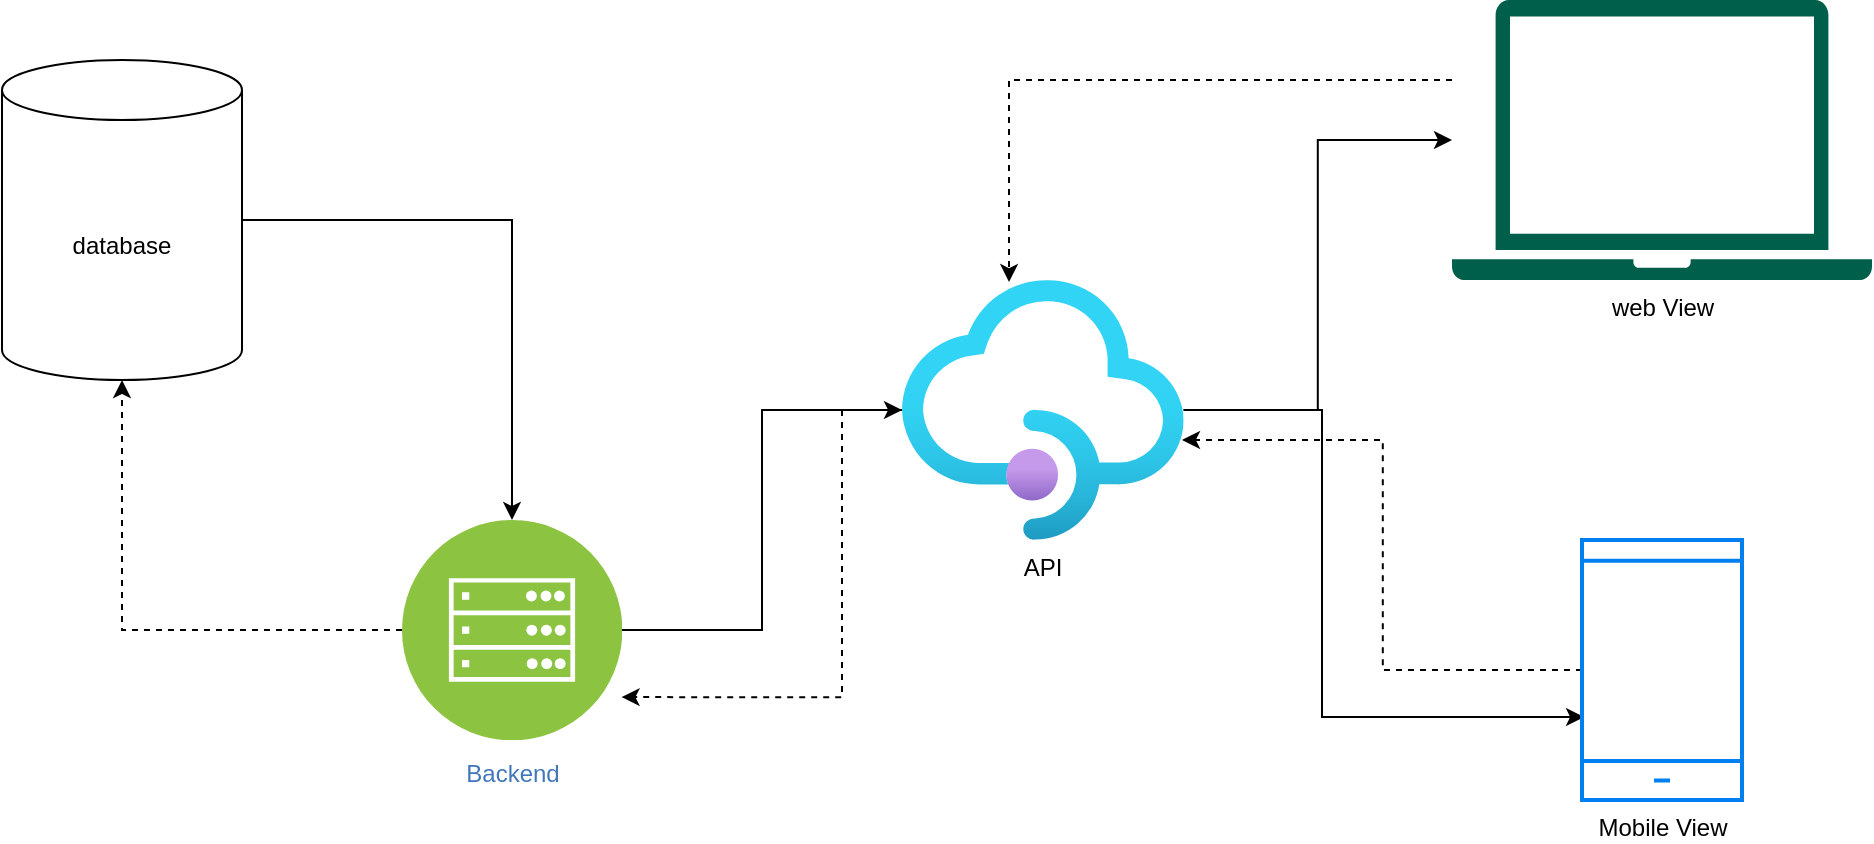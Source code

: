 <mxfile version="21.3.8" type="device" pages="8">
  <diagram name="arsitektur" id="9gOBDaxiN0fONuuNdLYo">
    <mxGraphModel dx="880" dy="522" grid="1" gridSize="10" guides="1" tooltips="1" connect="1" arrows="1" fold="1" page="1" pageScale="1" pageWidth="1169" pageHeight="827" math="0" shadow="0">
      <root>
        <mxCell id="0" />
        <mxCell id="1" parent="0" />
        <mxCell id="BNvcNf4DWpufou3xCwYT-6" style="edgeStyle=orthogonalEdgeStyle;rounded=0;orthogonalLoop=1;jettySize=auto;html=1;exitX=1;exitY=0.5;exitDx=0;exitDy=0;exitPerimeter=0;entryX=0.5;entryY=0;entryDx=0;entryDy=0;" parent="1" source="BNvcNf4DWpufou3xCwYT-1" target="BNvcNf4DWpufou3xCwYT-2" edge="1">
          <mxGeometry relative="1" as="geometry" />
        </mxCell>
        <mxCell id="BNvcNf4DWpufou3xCwYT-1" value="database" style="shape=cylinder3;whiteSpace=wrap;html=1;boundedLbl=1;backgroundOutline=1;size=15;" parent="1" vertex="1">
          <mxGeometry x="150" y="170" width="120" height="160" as="geometry" />
        </mxCell>
        <mxCell id="BNvcNf4DWpufou3xCwYT-7" style="edgeStyle=orthogonalEdgeStyle;rounded=0;orthogonalLoop=1;jettySize=auto;html=1;exitX=1;exitY=0.5;exitDx=0;exitDy=0;" parent="1" source="BNvcNf4DWpufou3xCwYT-2" target="BNvcNf4DWpufou3xCwYT-3" edge="1">
          <mxGeometry relative="1" as="geometry" />
        </mxCell>
        <mxCell id="BNvcNf4DWpufou3xCwYT-14" style="edgeStyle=orthogonalEdgeStyle;rounded=0;orthogonalLoop=1;jettySize=auto;html=1;strokeColor=none;dashed=1;" parent="1" source="BNvcNf4DWpufou3xCwYT-2" target="BNvcNf4DWpufou3xCwYT-1" edge="1">
          <mxGeometry relative="1" as="geometry" />
        </mxCell>
        <mxCell id="BNvcNf4DWpufou3xCwYT-15" style="edgeStyle=orthogonalEdgeStyle;rounded=0;orthogonalLoop=1;jettySize=auto;html=1;entryX=0.5;entryY=1;entryDx=0;entryDy=0;entryPerimeter=0;dashed=1;" parent="1" source="BNvcNf4DWpufou3xCwYT-2" target="BNvcNf4DWpufou3xCwYT-1" edge="1">
          <mxGeometry relative="1" as="geometry" />
        </mxCell>
        <mxCell id="BNvcNf4DWpufou3xCwYT-2" value="Backend" style="aspect=fixed;perimeter=ellipsePerimeter;html=1;align=center;shadow=0;dashed=0;fontColor=#4277BB;labelBackgroundColor=#ffffff;fontSize=12;spacingTop=3;image;image=img/lib/ibm/infrastructure/mobile_backend.svg;" parent="1" vertex="1">
          <mxGeometry x="350" y="400" width="110" height="110" as="geometry" />
        </mxCell>
        <mxCell id="BNvcNf4DWpufou3xCwYT-8" style="edgeStyle=orthogonalEdgeStyle;rounded=0;orthogonalLoop=1;jettySize=auto;html=1;" parent="1" source="BNvcNf4DWpufou3xCwYT-3" target="BNvcNf4DWpufou3xCwYT-4" edge="1">
          <mxGeometry relative="1" as="geometry" />
        </mxCell>
        <mxCell id="BNvcNf4DWpufou3xCwYT-9" style="edgeStyle=orthogonalEdgeStyle;rounded=0;orthogonalLoop=1;jettySize=auto;html=1;entryX=0.013;entryY=0.681;entryDx=0;entryDy=0;entryPerimeter=0;" parent="1" source="BNvcNf4DWpufou3xCwYT-3" target="BNvcNf4DWpufou3xCwYT-5" edge="1">
          <mxGeometry relative="1" as="geometry">
            <Array as="points">
              <mxPoint x="810" y="345" />
              <mxPoint x="810" y="499" />
            </Array>
          </mxGeometry>
        </mxCell>
        <mxCell id="BNvcNf4DWpufou3xCwYT-13" style="edgeStyle=orthogonalEdgeStyle;rounded=0;orthogonalLoop=1;jettySize=auto;html=1;entryX=0.998;entryY=0.805;entryDx=0;entryDy=0;entryPerimeter=0;dashed=1;" parent="1" source="BNvcNf4DWpufou3xCwYT-3" target="BNvcNf4DWpufou3xCwYT-2" edge="1">
          <mxGeometry relative="1" as="geometry">
            <Array as="points">
              <mxPoint x="570" y="345" />
              <mxPoint x="570" y="489" />
            </Array>
          </mxGeometry>
        </mxCell>
        <mxCell id="BNvcNf4DWpufou3xCwYT-3" value="API" style="aspect=fixed;html=1;points=[];align=center;image;fontSize=12;image=img/lib/azure2/integration/API_Management_Services.svg;" parent="1" vertex="1">
          <mxGeometry x="600" y="280" width="140.83" height="130" as="geometry" />
        </mxCell>
        <mxCell id="BNvcNf4DWpufou3xCwYT-12" style="edgeStyle=orthogonalEdgeStyle;rounded=0;orthogonalLoop=1;jettySize=auto;html=1;entryX=0.38;entryY=0.008;entryDx=0;entryDy=0;entryPerimeter=0;dashed=1;" parent="1" source="BNvcNf4DWpufou3xCwYT-4" target="BNvcNf4DWpufou3xCwYT-3" edge="1">
          <mxGeometry relative="1" as="geometry">
            <Array as="points">
              <mxPoint x="654" y="180" />
            </Array>
          </mxGeometry>
        </mxCell>
        <mxCell id="BNvcNf4DWpufou3xCwYT-4" value="web View" style="sketch=0;pointerEvents=1;shadow=0;dashed=0;html=1;strokeColor=none;fillColor=#005F4B;labelPosition=center;verticalLabelPosition=bottom;verticalAlign=top;align=center;outlineConnect=0;shape=mxgraph.veeam2.laptop;" parent="1" vertex="1">
          <mxGeometry x="875" y="140" width="210" height="140" as="geometry" />
        </mxCell>
        <mxCell id="BNvcNf4DWpufou3xCwYT-10" style="edgeStyle=orthogonalEdgeStyle;rounded=0;orthogonalLoop=1;jettySize=auto;html=1;entryX=0.994;entryY=0.615;entryDx=0;entryDy=0;entryPerimeter=0;dashed=1;" parent="1" source="BNvcNf4DWpufou3xCwYT-5" target="BNvcNf4DWpufou3xCwYT-3" edge="1">
          <mxGeometry relative="1" as="geometry" />
        </mxCell>
        <mxCell id="BNvcNf4DWpufou3xCwYT-5" value="Mobile View" style="html=1;verticalLabelPosition=bottom;align=center;labelBackgroundColor=#ffffff;verticalAlign=top;strokeWidth=2;strokeColor=#0080F0;shadow=0;dashed=0;shape=mxgraph.ios7.icons.smartphone;" parent="1" vertex="1">
          <mxGeometry x="940" y="410" width="80" height="130" as="geometry" />
        </mxCell>
      </root>
    </mxGraphModel>
  </diagram>
  <diagram id="e2nCm1Pgg04IyQfrQhk6" name="usecase">
    <mxGraphModel dx="880" dy="1349" grid="1" gridSize="10" guides="1" tooltips="1" connect="1" arrows="1" fold="1" page="1" pageScale="1" pageWidth="1169" pageHeight="827" math="0" shadow="0">
      <root>
        <mxCell id="0" />
        <mxCell id="1" parent="0" />
        <mxCell id="JB4iNVe2j8haC65je6Dc-9" style="rounded=0;orthogonalLoop=1;jettySize=auto;html=1;exitX=0.5;exitY=0.5;exitDx=0;exitDy=0;exitPerimeter=0;entryX=0;entryY=0.5;entryDx=0;entryDy=0;" parent="1" source="JB4iNVe2j8haC65je6Dc-1" target="JB4iNVe2j8haC65je6Dc-3" edge="1">
          <mxGeometry relative="1" as="geometry" />
        </mxCell>
        <mxCell id="JB4iNVe2j8haC65je6Dc-10" style="rounded=0;orthogonalLoop=1;jettySize=auto;html=1;exitX=0.5;exitY=0.5;exitDx=0;exitDy=0;exitPerimeter=0;" parent="1" source="JB4iNVe2j8haC65je6Dc-1" target="JB4iNVe2j8haC65je6Dc-4" edge="1">
          <mxGeometry relative="1" as="geometry" />
        </mxCell>
        <mxCell id="JB4iNVe2j8haC65je6Dc-11" style="rounded=0;orthogonalLoop=1;jettySize=auto;html=1;exitX=0.5;exitY=0.5;exitDx=0;exitDy=0;exitPerimeter=0;entryX=-0.002;entryY=0.417;entryDx=0;entryDy=0;entryPerimeter=0;" parent="1" source="JB4iNVe2j8haC65je6Dc-1" target="JB4iNVe2j8haC65je6Dc-5" edge="1">
          <mxGeometry relative="1" as="geometry" />
        </mxCell>
        <mxCell id="kwhgMPCVl_ZoP-K3Ur0i-5" style="rounded=0;orthogonalLoop=1;jettySize=auto;html=1;exitX=0.5;exitY=0.5;exitDx=0;exitDy=0;exitPerimeter=0;entryX=0;entryY=0.5;entryDx=0;entryDy=0;" parent="1" source="JB4iNVe2j8haC65je6Dc-1" target="kwhgMPCVl_ZoP-K3Ur0i-4" edge="1">
          <mxGeometry relative="1" as="geometry" />
        </mxCell>
        <mxCell id="JB4iNVe2j8haC65je6Dc-1" value="admin" style="shape=umlActor;verticalLabelPosition=bottom;verticalAlign=top;html=1;outlineConnect=0;" parent="1" vertex="1">
          <mxGeometry x="170" y="210" width="30" height="70" as="geometry" />
        </mxCell>
        <mxCell id="AIHyeUEosOsh8WdqYsQj-2" style="edgeStyle=orthogonalEdgeStyle;rounded=0;orthogonalLoop=1;jettySize=auto;html=1;exitX=0.5;exitY=0.5;exitDx=0;exitDy=0;exitPerimeter=0;entryX=1;entryY=0.5;entryDx=0;entryDy=0;" edge="1" parent="1" source="JB4iNVe2j8haC65je6Dc-2" target="JB4iNVe2j8haC65je6Dc-4">
          <mxGeometry relative="1" as="geometry" />
        </mxCell>
        <mxCell id="AIHyeUEosOsh8WdqYsQj-3" style="rounded=0;orthogonalLoop=1;jettySize=auto;html=1;exitX=0.5;exitY=0.5;exitDx=0;exitDy=0;exitPerimeter=0;entryX=1;entryY=0.367;entryDx=0;entryDy=0;entryPerimeter=0;" edge="1" parent="1" source="JB4iNVe2j8haC65je6Dc-2" target="JB4iNVe2j8haC65je6Dc-5">
          <mxGeometry relative="1" as="geometry" />
        </mxCell>
        <mxCell id="JB4iNVe2j8haC65je6Dc-2" value="user biasa" style="shape=umlActor;verticalLabelPosition=bottom;verticalAlign=top;html=1;outlineConnect=0;" parent="1" vertex="1">
          <mxGeometry x="730" y="265" width="30" height="70" as="geometry" />
        </mxCell>
        <mxCell id="JB4iNVe2j8haC65je6Dc-3" value="Melakukan management Data MOU" style="ellipse;whiteSpace=wrap;html=1;" parent="1" vertex="1">
          <mxGeometry x="390" y="140" width="150" height="80" as="geometry" />
        </mxCell>
        <mxCell id="JB4iNVe2j8haC65je6Dc-4" value="Melaukan Pengunduhan Data MOU" style="ellipse;whiteSpace=wrap;html=1;" parent="1" vertex="1">
          <mxGeometry x="390" y="260" width="150" height="80" as="geometry" />
        </mxCell>
        <mxCell id="JB4iNVe2j8haC65je6Dc-5" value="Melihat Semua Data MOU" style="ellipse;whiteSpace=wrap;html=1;" parent="1" vertex="1">
          <mxGeometry x="390" y="380" width="150" height="90" as="geometry" />
        </mxCell>
        <mxCell id="JB4iNVe2j8haC65je6Dc-14" value="system" style="shape=umlFrame;whiteSpace=wrap;html=1;pointerEvents=0;" parent="1" vertex="1">
          <mxGeometry x="310" y="-20" width="310" height="540" as="geometry" />
        </mxCell>
        <mxCell id="kwhgMPCVl_ZoP-K3Ur0i-4" value="Menambah user pengupload" style="ellipse;whiteSpace=wrap;html=1;" parent="1" vertex="1">
          <mxGeometry x="390" y="20" width="150" height="80" as="geometry" />
        </mxCell>
      </root>
    </mxGraphModel>
  </diagram>
  <diagram id="OiR2kmqjnmekkSY1WTDV" name="DFD 0">
    <mxGraphModel dx="704" dy="418" grid="1" gridSize="10" guides="1" tooltips="1" connect="1" arrows="1" fold="1" page="1" pageScale="1" pageWidth="1169" pageHeight="827" math="0" shadow="0">
      <root>
        <mxCell id="0" />
        <mxCell id="1" parent="0" />
        <mxCell id="hqnFihhf_TH4Sc8yEknZ-4" style="edgeStyle=orthogonalEdgeStyle;rounded=0;orthogonalLoop=1;jettySize=auto;html=1;exitX=0.5;exitY=1;exitDx=0;exitDy=0;entryX=0;entryY=0.5;entryDx=0;entryDy=0;" parent="1" source="hqnFihhf_TH4Sc8yEknZ-1" target="hqnFihhf_TH4Sc8yEknZ-2" edge="1">
          <mxGeometry relative="1" as="geometry" />
        </mxCell>
        <mxCell id="hqnFihhf_TH4Sc8yEknZ-5" value="mengelola&amp;nbsp; data MOU" style="edgeLabel;html=1;align=center;verticalAlign=middle;resizable=0;points=[];" parent="hqnFihhf_TH4Sc8yEknZ-4" vertex="1" connectable="0">
          <mxGeometry x="-0.239" y="4" relative="1" as="geometry">
            <mxPoint as="offset" />
          </mxGeometry>
        </mxCell>
        <mxCell id="hqnFihhf_TH4Sc8yEknZ-8" style="edgeStyle=orthogonalEdgeStyle;rounded=0;orthogonalLoop=1;jettySize=auto;html=1;exitX=1;exitY=0.5;exitDx=0;exitDy=0;" parent="1" source="hqnFihhf_TH4Sc8yEknZ-1" target="hqnFihhf_TH4Sc8yEknZ-2" edge="1">
          <mxGeometry relative="1" as="geometry" />
        </mxCell>
        <mxCell id="hqnFihhf_TH4Sc8yEknZ-9" value="memasukan username dan password" style="edgeLabel;html=1;align=center;verticalAlign=middle;resizable=0;points=[];" parent="hqnFihhf_TH4Sc8yEknZ-8" vertex="1" connectable="0">
          <mxGeometry x="-0.431" relative="1" as="geometry">
            <mxPoint x="37" as="offset" />
          </mxGeometry>
        </mxCell>
        <mxCell id="hqnFihhf_TH4Sc8yEknZ-10" style="edgeStyle=orthogonalEdgeStyle;rounded=0;orthogonalLoop=1;jettySize=auto;html=1;exitX=0.085;exitY=1.031;exitDx=0;exitDy=0;entryX=0.162;entryY=0.895;entryDx=0;entryDy=0;entryPerimeter=0;exitPerimeter=0;" parent="1" source="hqnFihhf_TH4Sc8yEknZ-1" target="hqnFihhf_TH4Sc8yEknZ-2" edge="1">
          <mxGeometry relative="1" as="geometry">
            <Array as="points">
              <mxPoint x="156" y="500" />
              <mxPoint x="507" y="500" />
            </Array>
          </mxGeometry>
        </mxCell>
        <mxCell id="hqnFihhf_TH4Sc8yEknZ-11" value="mengunduh data MOU" style="edgeLabel;html=1;align=center;verticalAlign=middle;resizable=0;points=[];" parent="hqnFihhf_TH4Sc8yEknZ-10" vertex="1" connectable="0">
          <mxGeometry x="-0.073" relative="1" as="geometry">
            <mxPoint x="15" as="offset" />
          </mxGeometry>
        </mxCell>
        <mxCell id="hFOhQ6XPW9GXqADi5YYn-1" style="edgeStyle=orthogonalEdgeStyle;rounded=0;orthogonalLoop=1;jettySize=auto;html=1;exitX=1;exitY=0.25;exitDx=0;exitDy=0;entryX=0.713;entryY=0.043;entryDx=0;entryDy=0;entryPerimeter=0;" parent="1" source="hqnFihhf_TH4Sc8yEknZ-1" target="hqnFihhf_TH4Sc8yEknZ-2" edge="1">
          <mxGeometry relative="1" as="geometry" />
        </mxCell>
        <mxCell id="hFOhQ6XPW9GXqADi5YYn-2" value="menambah data user pengupload" style="edgeLabel;html=1;align=center;verticalAlign=middle;resizable=0;points=[];" parent="hFOhQ6XPW9GXqADi5YYn-1" vertex="1" connectable="0">
          <mxGeometry x="-0.369" y="-1" relative="1" as="geometry">
            <mxPoint y="1" as="offset" />
          </mxGeometry>
        </mxCell>
        <mxCell id="hqnFihhf_TH4Sc8yEknZ-1" value="Admin" style="rounded=0;whiteSpace=wrap;html=1;" parent="1" vertex="1">
          <mxGeometry x="140" y="170" width="190" height="110" as="geometry" />
        </mxCell>
        <mxCell id="hqnFihhf_TH4Sc8yEknZ-6" style="edgeStyle=orthogonalEdgeStyle;rounded=0;orthogonalLoop=1;jettySize=auto;html=1;exitX=0;exitY=0;exitDx=0;exitDy=0;entryX=0.75;entryY=1;entryDx=0;entryDy=0;" parent="1" source="hqnFihhf_TH4Sc8yEknZ-2" target="hqnFihhf_TH4Sc8yEknZ-1" edge="1">
          <mxGeometry relative="1" as="geometry" />
        </mxCell>
        <mxCell id="hqnFihhf_TH4Sc8yEknZ-7" value="menampilkan informasi sistem" style="edgeLabel;html=1;align=center;verticalAlign=middle;resizable=0;points=[];" parent="hqnFihhf_TH4Sc8yEknZ-6" vertex="1" connectable="0">
          <mxGeometry x="0.288" y="3" relative="1" as="geometry">
            <mxPoint as="offset" />
          </mxGeometry>
        </mxCell>
        <mxCell id="hqnFihhf_TH4Sc8yEknZ-14" style="edgeStyle=orthogonalEdgeStyle;rounded=0;orthogonalLoop=1;jettySize=auto;html=1;exitX=1;exitY=1;exitDx=0;exitDy=0;entryX=0.297;entryY=-0.027;entryDx=0;entryDy=0;entryPerimeter=0;" parent="1" source="hqnFihhf_TH4Sc8yEknZ-2" target="hqnFihhf_TH4Sc8yEknZ-3" edge="1">
          <mxGeometry relative="1" as="geometry" />
        </mxCell>
        <mxCell id="hqnFihhf_TH4Sc8yEknZ-15" value="menampilkan seluruh &lt;br&gt;informasi system" style="edgeLabel;html=1;align=center;verticalAlign=middle;resizable=0;points=[];" parent="hqnFihhf_TH4Sc8yEknZ-14" vertex="1" connectable="0">
          <mxGeometry x="-0.495" relative="1" as="geometry">
            <mxPoint x="55" as="offset" />
          </mxGeometry>
        </mxCell>
        <mxCell id="hqnFihhf_TH4Sc8yEknZ-2" value="&lt;font style=&quot;font-size: 17px;&quot;&gt;Sistem&lt;/font&gt;&lt;span style=&quot;font-size: 12pt; line-height: 107%;&quot;&gt; Manajemen&lt;/span&gt;&lt;span style=&quot;font-size: 12pt; line-height: 107%;&quot;&gt; &lt;span style=&quot;&quot; lang=&quot;EN-ID&quot;&gt;Administrasi MOU di AKN Blitar&lt;/span&gt;&lt;/span&gt;" style="ellipse;whiteSpace=wrap;html=1;aspect=fixed;" parent="1" vertex="1">
          <mxGeometry x="470" y="299" width="230" height="230" as="geometry" />
        </mxCell>
        <mxCell id="hqnFihhf_TH4Sc8yEknZ-12" style="edgeStyle=orthogonalEdgeStyle;rounded=0;orthogonalLoop=1;jettySize=auto;html=1;exitX=0.5;exitY=0;exitDx=0;exitDy=0;entryX=1.003;entryY=0.467;entryDx=0;entryDy=0;entryPerimeter=0;" parent="1" source="hqnFihhf_TH4Sc8yEknZ-3" target="hqnFihhf_TH4Sc8yEknZ-2" edge="1">
          <mxGeometry relative="1" as="geometry" />
        </mxCell>
        <mxCell id="C_WCIDr8ooR3xdWmWpiK-1" style="edgeStyle=orthogonalEdgeStyle;rounded=0;orthogonalLoop=1;jettySize=auto;html=1;exitX=0;exitY=0.5;exitDx=0;exitDy=0;entryX=0.435;entryY=1.022;entryDx=0;entryDy=0;entryPerimeter=0;" edge="1" parent="1" source="hqnFihhf_TH4Sc8yEknZ-3" target="hqnFihhf_TH4Sc8yEknZ-2">
          <mxGeometry relative="1" as="geometry" />
        </mxCell>
        <mxCell id="C_WCIDr8ooR3xdWmWpiK-2" value="registrasi user" style="edgeLabel;html=1;align=center;verticalAlign=middle;resizable=0;points=[];" vertex="1" connectable="0" parent="C_WCIDr8ooR3xdWmWpiK-1">
          <mxGeometry x="-0.027" y="-1" relative="1" as="geometry">
            <mxPoint as="offset" />
          </mxGeometry>
        </mxCell>
        <mxCell id="hqnFihhf_TH4Sc8yEknZ-3" value="User biasa" style="rounded=0;whiteSpace=wrap;html=1;" parent="1" vertex="1">
          <mxGeometry x="760" y="540" width="190" height="110" as="geometry" />
        </mxCell>
        <mxCell id="hFOhQ6XPW9GXqADi5YYn-5" value="melihat data / mengunduh&amp;nbsp;" style="edgeLabel;html=1;align=center;verticalAlign=middle;resizable=0;points=[];" parent="1" vertex="1" connectable="0">
          <mxGeometry x="829.997" y="409.997" as="geometry" />
        </mxCell>
      </root>
    </mxGraphModel>
  </diagram>
  <diagram id="pezECqI05fLvo6ozHsVn" name="DFD 1">
    <mxGraphModel dx="2769" dy="1776" grid="1" gridSize="10" guides="1" tooltips="1" connect="1" arrows="1" fold="1" page="1" pageScale="1" pageWidth="1169" pageHeight="827" math="0" shadow="0">
      <root>
        <mxCell id="0" />
        <mxCell id="1" parent="0" />
        <mxCell id="2GN_jcCvwu1s-dHBNZSz-2" style="edgeStyle=orthogonalEdgeStyle;rounded=0;orthogonalLoop=1;jettySize=auto;html=1;exitX=1;exitY=0.5;exitDx=0;exitDy=0;entryX=0;entryY=0.5;entryDx=0;entryDy=0;" parent="1" source="2GN_jcCvwu1s-dHBNZSz-1" target="WTGeWEpkWzH6XlRX8n7M-1" edge="1">
          <mxGeometry relative="1" as="geometry">
            <mxPoint x="430" y="75" as="targetPoint" />
          </mxGeometry>
        </mxCell>
        <mxCell id="WTGeWEpkWzH6XlRX8n7M-2" value="menginputkan username &lt;br&gt;dan password" style="edgeLabel;html=1;align=center;verticalAlign=middle;resizable=0;points=[];" parent="2GN_jcCvwu1s-dHBNZSz-2" vertex="1" connectable="0">
          <mxGeometry x="-0.254" y="-4" relative="1" as="geometry">
            <mxPoint x="24" y="1" as="offset" />
          </mxGeometry>
        </mxCell>
        <mxCell id="WTGeWEpkWzH6XlRX8n7M-16" style="edgeStyle=orthogonalEdgeStyle;rounded=0;orthogonalLoop=1;jettySize=auto;html=1;exitX=0.552;exitY=1.014;exitDx=0;exitDy=0;entryX=-0.007;entryY=0.564;entryDx=0;entryDy=0;entryPerimeter=0;exitPerimeter=0;" parent="1" source="2GN_jcCvwu1s-dHBNZSz-1" target="WTGeWEpkWzH6XlRX8n7M-10" edge="1">
          <mxGeometry relative="1" as="geometry">
            <Array as="points">
              <mxPoint x="135" y="379" />
            </Array>
          </mxGeometry>
        </mxCell>
        <mxCell id="WTGeWEpkWzH6XlRX8n7M-17" value="melakukan &lt;br&gt;operasional data mou" style="edgeLabel;html=1;align=center;verticalAlign=middle;resizable=0;points=[];" parent="WTGeWEpkWzH6XlRX8n7M-16" vertex="1" connectable="0">
          <mxGeometry x="-0.481" y="-3" relative="1" as="geometry">
            <mxPoint as="offset" />
          </mxGeometry>
        </mxCell>
        <mxCell id="LhYg82QxnX7UeeHpsY4A-6" style="edgeStyle=orthogonalEdgeStyle;rounded=0;orthogonalLoop=1;jettySize=auto;html=1;exitX=0;exitY=1;exitDx=0;exitDy=0;entryX=0;entryY=0.5;entryDx=0;entryDy=0;" parent="1" source="2GN_jcCvwu1s-dHBNZSz-1" target="LhYg82QxnX7UeeHpsY4A-5" edge="1">
          <mxGeometry relative="1" as="geometry" />
        </mxCell>
        <mxCell id="LhYg82QxnX7UeeHpsY4A-8" value="melakukan&lt;br style=&quot;border-color: var(--border-color);&quot;&gt;operasional data user admin" style="edgeLabel;html=1;align=center;verticalAlign=middle;resizable=0;points=[];" parent="LhYg82QxnX7UeeHpsY4A-6" vertex="1" connectable="0">
          <mxGeometry x="-0.414" relative="1" as="geometry">
            <mxPoint as="offset" />
          </mxGeometry>
        </mxCell>
        <mxCell id="LhYg82QxnX7UeeHpsY4A-19" style="edgeStyle=orthogonalEdgeStyle;rounded=0;orthogonalLoop=1;jettySize=auto;html=1;exitX=0.5;exitY=0;exitDx=0;exitDy=0;entryX=0.006;entryY=0.428;entryDx=0;entryDy=0;entryPerimeter=0;" parent="1" source="2GN_jcCvwu1s-dHBNZSz-1" target="LhYg82QxnX7UeeHpsY4A-14" edge="1">
          <mxGeometry relative="1" as="geometry" />
        </mxCell>
        <mxCell id="LhYg82QxnX7UeeHpsY4A-22" value="menginputkan data instansi baru" style="edgeLabel;html=1;align=center;verticalAlign=middle;resizable=0;points=[];" parent="LhYg82QxnX7UeeHpsY4A-19" vertex="1" connectable="0">
          <mxGeometry x="0.064" y="-1" relative="1" as="geometry">
            <mxPoint as="offset" />
          </mxGeometry>
        </mxCell>
        <mxCell id="2GN_jcCvwu1s-dHBNZSz-1" value="Admin" style="rounded=0;whiteSpace=wrap;html=1;" parent="1" vertex="1">
          <mxGeometry x="30" y="20" width="190" height="110" as="geometry" />
        </mxCell>
        <mxCell id="WTGeWEpkWzH6XlRX8n7M-5" style="edgeStyle=orthogonalEdgeStyle;rounded=0;orthogonalLoop=1;jettySize=auto;html=1;exitX=0.5;exitY=1;exitDx=0;exitDy=0;" parent="1" source="WTGeWEpkWzH6XlRX8n7M-1" edge="1">
          <mxGeometry relative="1" as="geometry">
            <mxPoint x="560" y="220" as="targetPoint" />
          </mxGeometry>
        </mxCell>
        <mxCell id="WTGeWEpkWzH6XlRX8n7M-1" value="&lt;font style=&quot;font-size: 12px;&quot;&gt;1.1 validasi data admin&lt;/font&gt;" style="ellipse;whiteSpace=wrap;html=1;aspect=fixed;" parent="1" vertex="1">
          <mxGeometry x="490" y="10" width="140" height="140" as="geometry" />
        </mxCell>
        <mxCell id="WTGeWEpkWzH6XlRX8n7M-6" value="" style="group" parent="1" vertex="1" connectable="0">
          <mxGeometry x="470" y="220" width="190" height="70" as="geometry" />
        </mxCell>
        <mxCell id="WTGeWEpkWzH6XlRX8n7M-7" value="" style="endArrow=none;html=1;rounded=0;" parent="WTGeWEpkWzH6XlRX8n7M-6" edge="1">
          <mxGeometry width="50" height="50" relative="1" as="geometry">
            <mxPoint as="sourcePoint" />
            <mxPoint x="180" as="targetPoint" />
          </mxGeometry>
        </mxCell>
        <mxCell id="WTGeWEpkWzH6XlRX8n7M-8" value="" style="endArrow=none;html=1;rounded=0;" parent="WTGeWEpkWzH6XlRX8n7M-6" edge="1">
          <mxGeometry width="50" height="50" relative="1" as="geometry">
            <mxPoint y="70" as="sourcePoint" />
            <mxPoint x="180" y="70" as="targetPoint" />
          </mxGeometry>
        </mxCell>
        <mxCell id="WTGeWEpkWzH6XlRX8n7M-9" value="tabel user" style="text;html=1;align=center;verticalAlign=middle;resizable=0;points=[];autosize=1;strokeColor=none;fillColor=none;" parent="WTGeWEpkWzH6XlRX8n7M-6" vertex="1">
          <mxGeometry x="50" y="20" width="80" height="30" as="geometry" />
        </mxCell>
        <mxCell id="WTGeWEpkWzH6XlRX8n7M-18" style="edgeStyle=orthogonalEdgeStyle;rounded=0;orthogonalLoop=1;jettySize=auto;html=1;" parent="1" source="WTGeWEpkWzH6XlRX8n7M-10" edge="1">
          <mxGeometry relative="1" as="geometry">
            <mxPoint x="470" y="370" as="targetPoint" />
          </mxGeometry>
        </mxCell>
        <mxCell id="WTGeWEpkWzH6XlRX8n7M-10" value="&lt;font style=&quot;font-size: 12px;&quot;&gt;1.2 memproses data mou&lt;/font&gt;" style="ellipse;whiteSpace=wrap;html=1;aspect=fixed;" parent="1" vertex="1">
          <mxGeometry x="200" y="300" width="140" height="140" as="geometry" />
        </mxCell>
        <mxCell id="WTGeWEpkWzH6XlRX8n7M-11" value="" style="group" parent="1" vertex="1" connectable="0">
          <mxGeometry x="470" y="344" width="190" height="70" as="geometry" />
        </mxCell>
        <mxCell id="WTGeWEpkWzH6XlRX8n7M-12" value="" style="endArrow=none;html=1;rounded=0;" parent="WTGeWEpkWzH6XlRX8n7M-11" edge="1">
          <mxGeometry width="50" height="50" relative="1" as="geometry">
            <mxPoint as="sourcePoint" />
            <mxPoint x="180" as="targetPoint" />
          </mxGeometry>
        </mxCell>
        <mxCell id="WTGeWEpkWzH6XlRX8n7M-13" value="" style="endArrow=none;html=1;rounded=0;" parent="WTGeWEpkWzH6XlRX8n7M-11" edge="1">
          <mxGeometry width="50" height="50" relative="1" as="geometry">
            <mxPoint y="70" as="sourcePoint" />
            <mxPoint x="180" y="70" as="targetPoint" />
          </mxGeometry>
        </mxCell>
        <mxCell id="WTGeWEpkWzH6XlRX8n7M-14" value="tabel data MOU" style="text;html=1;align=center;verticalAlign=middle;resizable=0;points=[];autosize=1;strokeColor=none;fillColor=none;" parent="WTGeWEpkWzH6XlRX8n7M-11" vertex="1">
          <mxGeometry x="35" y="20" width="110" height="30" as="geometry" />
        </mxCell>
        <mxCell id="LhYg82QxnX7UeeHpsY4A-13" style="edgeStyle=orthogonalEdgeStyle;rounded=0;orthogonalLoop=1;jettySize=auto;html=1;exitX=1;exitY=0.5;exitDx=0;exitDy=0;" parent="1" source="LhYg82QxnX7UeeHpsY4A-5" edge="1">
          <mxGeometry relative="1" as="geometry">
            <mxPoint x="470" y="529.714" as="targetPoint" />
          </mxGeometry>
        </mxCell>
        <mxCell id="LhYg82QxnX7UeeHpsY4A-5" value="&lt;font style=&quot;font-size: 12px;&quot;&gt;1.3 memproses data user&amp;nbsp; admin baru&lt;/font&gt;" style="ellipse;whiteSpace=wrap;html=1;aspect=fixed;" parent="1" vertex="1">
          <mxGeometry x="200" y="460" width="140" height="140" as="geometry" />
        </mxCell>
        <mxCell id="LhYg82QxnX7UeeHpsY4A-9" value="" style="group" parent="1" vertex="1" connectable="0">
          <mxGeometry x="460" y="500" width="190" height="70" as="geometry" />
        </mxCell>
        <mxCell id="LhYg82QxnX7UeeHpsY4A-10" value="" style="endArrow=none;html=1;rounded=0;" parent="LhYg82QxnX7UeeHpsY4A-9" edge="1">
          <mxGeometry width="50" height="50" relative="1" as="geometry">
            <mxPoint as="sourcePoint" />
            <mxPoint x="180" as="targetPoint" />
          </mxGeometry>
        </mxCell>
        <mxCell id="LhYg82QxnX7UeeHpsY4A-11" value="" style="endArrow=none;html=1;rounded=0;" parent="LhYg82QxnX7UeeHpsY4A-9" edge="1">
          <mxGeometry width="50" height="50" relative="1" as="geometry">
            <mxPoint y="70" as="sourcePoint" />
            <mxPoint x="180" y="70" as="targetPoint" />
          </mxGeometry>
        </mxCell>
        <mxCell id="LhYg82QxnX7UeeHpsY4A-12" value="tabel user" style="text;html=1;align=center;verticalAlign=middle;resizable=0;points=[];autosize=1;strokeColor=none;fillColor=none;" parent="LhYg82QxnX7UeeHpsY4A-9" vertex="1">
          <mxGeometry x="50" y="20" width="80" height="30" as="geometry" />
        </mxCell>
        <mxCell id="LhYg82QxnX7UeeHpsY4A-23" style="edgeStyle=orthogonalEdgeStyle;rounded=0;orthogonalLoop=1;jettySize=auto;html=1;exitX=1;exitY=0.5;exitDx=0;exitDy=0;" parent="1" source="LhYg82QxnX7UeeHpsY4A-14" edge="1">
          <mxGeometry relative="1" as="geometry">
            <mxPoint x="750" y="-89.696" as="targetPoint" />
          </mxGeometry>
        </mxCell>
        <mxCell id="LhYg82QxnX7UeeHpsY4A-14" value="&lt;font style=&quot;font-size: 12px;&quot;&gt;1.4 memproses data instansi baru&lt;/font&gt;" style="ellipse;whiteSpace=wrap;html=1;aspect=fixed;" parent="1" vertex="1">
          <mxGeometry x="480" y="-160" width="140" height="140" as="geometry" />
        </mxCell>
        <mxCell id="LhYg82QxnX7UeeHpsY4A-15" value="" style="group" parent="1" vertex="1" connectable="0">
          <mxGeometry x="740" y="-120" width="190" height="70" as="geometry" />
        </mxCell>
        <mxCell id="LhYg82QxnX7UeeHpsY4A-16" value="" style="endArrow=none;html=1;rounded=0;" parent="LhYg82QxnX7UeeHpsY4A-15" edge="1">
          <mxGeometry width="50" height="50" relative="1" as="geometry">
            <mxPoint as="sourcePoint" />
            <mxPoint x="180" as="targetPoint" />
          </mxGeometry>
        </mxCell>
        <mxCell id="LhYg82QxnX7UeeHpsY4A-17" value="" style="endArrow=none;html=1;rounded=0;" parent="LhYg82QxnX7UeeHpsY4A-15" edge="1">
          <mxGeometry width="50" height="50" relative="1" as="geometry">
            <mxPoint y="70" as="sourcePoint" />
            <mxPoint x="180" y="70" as="targetPoint" />
          </mxGeometry>
        </mxCell>
        <mxCell id="LhYg82QxnX7UeeHpsY4A-18" value="tabel instansi" style="text;html=1;align=center;verticalAlign=middle;resizable=0;points=[];autosize=1;strokeColor=none;fillColor=none;" parent="LhYg82QxnX7UeeHpsY4A-15" vertex="1">
          <mxGeometry x="45" y="20" width="90" height="30" as="geometry" />
        </mxCell>
        <mxCell id="LhYg82QxnX7UeeHpsY4A-32" style="edgeStyle=orthogonalEdgeStyle;rounded=0;orthogonalLoop=1;jettySize=auto;html=1;exitX=0;exitY=0.5;exitDx=0;exitDy=0;entryX=1;entryY=0.5;entryDx=0;entryDy=0;" parent="1" source="LhYg82QxnX7UeeHpsY4A-29" target="LhYg82QxnX7UeeHpsY4A-30" edge="1">
          <mxGeometry relative="1" as="geometry" />
        </mxCell>
        <mxCell id="LhYg82QxnX7UeeHpsY4A-34" value="melihat data mou" style="edgeLabel;html=1;align=center;verticalAlign=middle;resizable=0;points=[];" parent="LhYg82QxnX7UeeHpsY4A-32" vertex="1" connectable="0">
          <mxGeometry x="0.15" relative="1" as="geometry">
            <mxPoint x="14" as="offset" />
          </mxGeometry>
        </mxCell>
        <mxCell id="lifaD61iF85sjXjcDGhW-1" style="edgeStyle=orthogonalEdgeStyle;rounded=0;orthogonalLoop=1;jettySize=auto;html=1;exitX=0.5;exitY=1;exitDx=0;exitDy=0;entryX=0.5;entryY=1;entryDx=0;entryDy=0;" edge="1" parent="1" source="LhYg82QxnX7UeeHpsY4A-29" target="LhYg82QxnX7UeeHpsY4A-30">
          <mxGeometry relative="1" as="geometry" />
        </mxCell>
        <mxCell id="lifaD61iF85sjXjcDGhW-2" value="Mengunduh data mou" style="edgeLabel;html=1;align=center;verticalAlign=middle;resizable=0;points=[];" vertex="1" connectable="0" parent="lifaD61iF85sjXjcDGhW-1">
          <mxGeometry x="0.21" y="3" relative="1" as="geometry">
            <mxPoint as="offset" />
          </mxGeometry>
        </mxCell>
        <mxCell id="lifaD61iF85sjXjcDGhW-3" style="edgeStyle=orthogonalEdgeStyle;rounded=0;orthogonalLoop=1;jettySize=auto;html=1;exitX=0.75;exitY=1;exitDx=0;exitDy=0;entryX=1.014;entryY=0.55;entryDx=0;entryDy=0;entryPerimeter=0;" edge="1" parent="1" source="LhYg82QxnX7UeeHpsY4A-29" target="lifaD61iF85sjXjcDGhW-4">
          <mxGeometry relative="1" as="geometry">
            <mxPoint x="1130" y="460" as="targetPoint" />
            <Array as="points">
              <mxPoint x="1273" y="542" />
            </Array>
          </mxGeometry>
        </mxCell>
        <mxCell id="lifaD61iF85sjXjcDGhW-6" value="menginput data username dan passoword" style="edgeLabel;html=1;align=center;verticalAlign=middle;resizable=0;points=[];" vertex="1" connectable="0" parent="lifaD61iF85sjXjcDGhW-3">
          <mxGeometry x="0.497" y="4" relative="1" as="geometry">
            <mxPoint as="offset" />
          </mxGeometry>
        </mxCell>
        <mxCell id="LhYg82QxnX7UeeHpsY4A-29" value="User baru" style="rounded=0;whiteSpace=wrap;html=1;" parent="1" vertex="1">
          <mxGeometry x="1130" y="120" width="190" height="110" as="geometry" />
        </mxCell>
        <mxCell id="LhYg82QxnX7UeeHpsY4A-31" style="edgeStyle=orthogonalEdgeStyle;rounded=0;orthogonalLoop=1;jettySize=auto;html=1;exitX=0;exitY=0.5;exitDx=0;exitDy=0;entryX=1.032;entryY=0.492;entryDx=0;entryDy=0;entryPerimeter=0;" parent="1" source="LhYg82QxnX7UeeHpsY4A-30" target="WTGeWEpkWzH6XlRX8n7M-14" edge="1">
          <mxGeometry relative="1" as="geometry">
            <Array as="points">
              <mxPoint x="720" y="175" />
              <mxPoint x="720" y="379" />
            </Array>
          </mxGeometry>
        </mxCell>
        <mxCell id="LhYg82QxnX7UeeHpsY4A-30" value="&lt;font style=&quot;font-size: 12px;&quot;&gt;1.6 memproses data mou&lt;/font&gt;" style="ellipse;whiteSpace=wrap;html=1;aspect=fixed;" parent="1" vertex="1">
          <mxGeometry x="810" y="105" width="140" height="140" as="geometry" />
        </mxCell>
        <mxCell id="lifaD61iF85sjXjcDGhW-5" style="edgeStyle=orthogonalEdgeStyle;rounded=0;orthogonalLoop=1;jettySize=auto;html=1;exitX=0;exitY=0.5;exitDx=0;exitDy=0;" edge="1" parent="1" source="lifaD61iF85sjXjcDGhW-4">
          <mxGeometry relative="1" as="geometry">
            <mxPoint x="630" y="535" as="targetPoint" />
          </mxGeometry>
        </mxCell>
        <mxCell id="lifaD61iF85sjXjcDGhW-4" value="&lt;font style=&quot;font-size: 12px;&quot;&gt;1.7 validasi data user biasa&lt;/font&gt;" style="ellipse;whiteSpace=wrap;html=1;aspect=fixed;" vertex="1" parent="1">
          <mxGeometry x="870" y="465" width="140" height="140" as="geometry" />
        </mxCell>
      </root>
    </mxGraphModel>
  </diagram>
  <diagram id="Iz6X5IEcu6VD6A0Aeck6" name="DFD 2">
    <mxGraphModel dx="2426" dy="746" grid="1" gridSize="10" guides="1" tooltips="1" connect="1" arrows="1" fold="1" page="1" pageScale="1" pageWidth="1169" pageHeight="827" math="0" shadow="0">
      <root>
        <mxCell id="0" />
        <mxCell id="1" parent="0" />
        <mxCell id="rwuDsZtMOnWAzzKfcwHL-1" style="edgeStyle=orthogonalEdgeStyle;rounded=0;orthogonalLoop=1;jettySize=auto;html=1;exitX=1;exitY=0.5;exitDx=0;exitDy=0;entryX=-0.007;entryY=0.55;entryDx=0;entryDy=0;entryPerimeter=0;" parent="1" source="8bQnS-TQECTbMWupu-yb-1" target="cyu-V3rzFSH9scRmdlYu-1" edge="1">
          <mxGeometry relative="1" as="geometry" />
        </mxCell>
        <mxCell id="rwuDsZtMOnWAzzKfcwHL-2" style="edgeStyle=orthogonalEdgeStyle;rounded=0;orthogonalLoop=1;jettySize=auto;html=1;" parent="1" source="8bQnS-TQECTbMWupu-yb-1" target="cyu-V3rzFSH9scRmdlYu-2" edge="1">
          <mxGeometry relative="1" as="geometry" />
        </mxCell>
        <mxCell id="rwuDsZtMOnWAzzKfcwHL-3" style="edgeStyle=orthogonalEdgeStyle;rounded=0;orthogonalLoop=1;jettySize=auto;html=1;exitX=1;exitY=0.5;exitDx=0;exitDy=0;entryX=0;entryY=0.5;entryDx=0;entryDy=0;" parent="1" source="8bQnS-TQECTbMWupu-yb-1" target="cyu-V3rzFSH9scRmdlYu-3" edge="1">
          <mxGeometry relative="1" as="geometry" />
        </mxCell>
        <mxCell id="rwuDsZtMOnWAzzKfcwHL-4" value="Data MOU" style="edgeLabel;html=1;align=center;verticalAlign=middle;resizable=0;points=[];" parent="rwuDsZtMOnWAzzKfcwHL-3" vertex="1" connectable="0">
          <mxGeometry x="-0.744" y="-2" relative="1" as="geometry">
            <mxPoint x="13" y="-1" as="offset" />
          </mxGeometry>
        </mxCell>
        <mxCell id="MrVeu3MJUnUiTr_5md38-8" style="edgeStyle=orthogonalEdgeStyle;rounded=0;orthogonalLoop=1;jettySize=auto;html=1;exitX=0.5;exitY=1;exitDx=0;exitDy=0;entryX=0.5;entryY=0;entryDx=0;entryDy=0;" parent="1" source="8bQnS-TQECTbMWupu-yb-1" target="MrVeu3MJUnUiTr_5md38-5" edge="1">
          <mxGeometry relative="1" as="geometry" />
        </mxCell>
        <mxCell id="MrVeu3MJUnUiTr_5md38-11" style="edgeStyle=orthogonalEdgeStyle;rounded=0;orthogonalLoop=1;jettySize=auto;html=1;exitX=0.5;exitY=1;exitDx=0;exitDy=0;entryX=0.455;entryY=-0.008;entryDx=0;entryDy=0;entryPerimeter=0;" parent="1" source="8bQnS-TQECTbMWupu-yb-1" target="MrVeu3MJUnUiTr_5md38-6" edge="1">
          <mxGeometry relative="1" as="geometry" />
        </mxCell>
        <mxCell id="MrVeu3MJUnUiTr_5md38-12" style="edgeStyle=orthogonalEdgeStyle;rounded=0;orthogonalLoop=1;jettySize=auto;html=1;exitX=0.5;exitY=1;exitDx=0;exitDy=0;entryX=0.987;entryY=0.406;entryDx=0;entryDy=0;entryPerimeter=0;" parent="1" source="8bQnS-TQECTbMWupu-yb-1" target="MrVeu3MJUnUiTr_5md38-7" edge="1">
          <mxGeometry relative="1" as="geometry" />
        </mxCell>
        <mxCell id="yX4cU7dp5YXOhXn9wci3-8" value="management user admin baru" style="edgeLabel;html=1;align=center;verticalAlign=middle;resizable=0;points=[];" vertex="1" connectable="0" parent="MrVeu3MJUnUiTr_5md38-12">
          <mxGeometry x="-0.893" y="2" relative="1" as="geometry">
            <mxPoint x="-47" y="-3" as="offset" />
          </mxGeometry>
        </mxCell>
        <mxCell id="8bQnS-TQECTbMWupu-yb-1" value="Admin" style="rounded=0;whiteSpace=wrap;html=1;" parent="1" vertex="1">
          <mxGeometry x="80" y="359" width="190" height="110" as="geometry" />
        </mxCell>
        <mxCell id="rwuDsZtMOnWAzzKfcwHL-6" value="" style="edgeStyle=orthogonalEdgeStyle;rounded=0;orthogonalLoop=1;jettySize=auto;html=1;" parent="1" source="cyu-V3rzFSH9scRmdlYu-1" target="rwuDsZtMOnWAzzKfcwHL-5" edge="1">
          <mxGeometry relative="1" as="geometry" />
        </mxCell>
        <mxCell id="rwuDsZtMOnWAzzKfcwHL-7" value="Data MOU" style="edgeLabel;html=1;align=center;verticalAlign=middle;resizable=0;points=[];" parent="rwuDsZtMOnWAzzKfcwHL-6" vertex="1" connectable="0">
          <mxGeometry x="-0.2" y="-4" relative="1" as="geometry">
            <mxPoint as="offset" />
          </mxGeometry>
        </mxCell>
        <mxCell id="cyu-V3rzFSH9scRmdlYu-1" value="&lt;font style=&quot;font-size: 12px;&quot;&gt;2.1 insert data mou&lt;/font&gt;" style="ellipse;whiteSpace=wrap;html=1;aspect=fixed;" parent="1" vertex="1">
          <mxGeometry x="560" y="180" width="140" height="140" as="geometry" />
        </mxCell>
        <mxCell id="EDIlxNnGkZ2NRrecoZfg-1" style="edgeStyle=orthogonalEdgeStyle;rounded=0;orthogonalLoop=1;jettySize=auto;html=1;exitX=1;exitY=0.5;exitDx=0;exitDy=0;" parent="1" source="cyu-V3rzFSH9scRmdlYu-2" edge="1">
          <mxGeometry relative="1" as="geometry">
            <mxPoint x="920" y="414" as="targetPoint" />
          </mxGeometry>
        </mxCell>
        <mxCell id="EDIlxNnGkZ2NRrecoZfg-2" value="simpan data MOU" style="edgeLabel;html=1;align=center;verticalAlign=middle;resizable=0;points=[];" parent="EDIlxNnGkZ2NRrecoZfg-1" vertex="1" connectable="0">
          <mxGeometry x="-0.32" y="2" relative="1" as="geometry">
            <mxPoint as="offset" />
          </mxGeometry>
        </mxCell>
        <mxCell id="cyu-V3rzFSH9scRmdlYu-2" value="&lt;font style=&quot;font-size: 12px;&quot;&gt;2.2 update data mou&lt;/font&gt;" style="ellipse;whiteSpace=wrap;html=1;aspect=fixed;" parent="1" vertex="1">
          <mxGeometry x="560" y="344" width="140" height="140" as="geometry" />
        </mxCell>
        <mxCell id="EDIlxNnGkZ2NRrecoZfg-3" style="edgeStyle=orthogonalEdgeStyle;rounded=0;orthogonalLoop=1;jettySize=auto;html=1;exitX=1;exitY=0.5;exitDx=0;exitDy=0;" parent="1" source="cyu-V3rzFSH9scRmdlYu-3" edge="1">
          <mxGeometry relative="1" as="geometry">
            <mxPoint x="1010" y="450" as="targetPoint" />
          </mxGeometry>
        </mxCell>
        <mxCell id="EDIlxNnGkZ2NRrecoZfg-4" value="hapus data" style="edgeLabel;html=1;align=center;verticalAlign=middle;resizable=0;points=[];" parent="EDIlxNnGkZ2NRrecoZfg-3" vertex="1" connectable="0">
          <mxGeometry x="-0.521" y="2" relative="1" as="geometry">
            <mxPoint as="offset" />
          </mxGeometry>
        </mxCell>
        <mxCell id="cyu-V3rzFSH9scRmdlYu-3" value="&lt;font style=&quot;font-size: 12px;&quot;&gt;2.3 menghapus data mou&lt;/font&gt;" style="ellipse;whiteSpace=wrap;html=1;aspect=fixed;" parent="1" vertex="1">
          <mxGeometry x="560" y="500" width="140" height="140" as="geometry" />
        </mxCell>
        <mxCell id="leczmVI681GBWVefp_06-5" style="edgeStyle=orthogonalEdgeStyle;rounded=0;orthogonalLoop=1;jettySize=auto;html=1;" parent="1" source="rwuDsZtMOnWAzzKfcwHL-5" edge="1">
          <mxGeometry relative="1" as="geometry">
            <mxPoint x="1020" y="370" as="targetPoint" />
          </mxGeometry>
        </mxCell>
        <mxCell id="rwuDsZtMOnWAzzKfcwHL-5" value="&lt;font style=&quot;font-size: 12px;&quot;&gt;2.4 Cek Kelengkapan Data MOU&lt;/font&gt;" style="ellipse;whiteSpace=wrap;html=1;aspect=fixed;" parent="1" vertex="1">
          <mxGeometry x="840" y="180" width="140" height="140" as="geometry" />
        </mxCell>
        <mxCell id="leczmVI681GBWVefp_06-1" value="" style="group" parent="1" vertex="1" connectable="0">
          <mxGeometry x="1340" y="770" width="190" height="70" as="geometry" />
        </mxCell>
        <mxCell id="leczmVI681GBWVefp_06-2" value="" style="endArrow=none;html=1;rounded=0;" parent="leczmVI681GBWVefp_06-1" edge="1">
          <mxGeometry width="50" height="50" relative="1" as="geometry">
            <mxPoint as="sourcePoint" />
            <mxPoint x="180" as="targetPoint" />
          </mxGeometry>
        </mxCell>
        <mxCell id="leczmVI681GBWVefp_06-3" value="" style="endArrow=none;html=1;rounded=0;" parent="leczmVI681GBWVefp_06-1" edge="1">
          <mxGeometry width="50" height="50" relative="1" as="geometry">
            <mxPoint y="70" as="sourcePoint" />
            <mxPoint x="180" y="70" as="targetPoint" />
          </mxGeometry>
        </mxCell>
        <mxCell id="leczmVI681GBWVefp_06-4" value="Data MOU" style="text;html=1;align=center;verticalAlign=middle;resizable=0;points=[];autosize=1;strokeColor=none;fillColor=none;" parent="leczmVI681GBWVefp_06-1" vertex="1">
          <mxGeometry x="50" y="20" width="80" height="30" as="geometry" />
        </mxCell>
        <mxCell id="leczmVI681GBWVefp_06-6" value="Data MOU" style="edgeLabel;html=1;align=center;verticalAlign=middle;resizable=0;points=[];" parent="1" vertex="1" connectable="0">
          <mxGeometry x="1015" y="300" as="geometry" />
        </mxCell>
        <mxCell id="EDIlxNnGkZ2NRrecoZfg-10" style="edgeStyle=orthogonalEdgeStyle;rounded=0;orthogonalLoop=1;jettySize=auto;html=1;exitX=0;exitY=1;exitDx=0;exitDy=0;entryX=1;entryY=0.5;entryDx=0;entryDy=0;" parent="1" source="EDIlxNnGkZ2NRrecoZfg-5" target="EDIlxNnGkZ2NRrecoZfg-9" edge="1">
          <mxGeometry relative="1" as="geometry">
            <mxPoint x="940" y="740" as="targetPoint" />
            <Array as="points">
              <mxPoint x="1113" y="680" />
              <mxPoint x="1113" y="720" />
              <mxPoint x="930" y="720" />
              <mxPoint x="930" y="735" />
            </Array>
          </mxGeometry>
        </mxCell>
        <mxCell id="EDIlxNnGkZ2NRrecoZfg-11" value="Memberikan Informasi Data MOU" style="edgeLabel;html=1;align=center;verticalAlign=middle;resizable=0;points=[];" parent="EDIlxNnGkZ2NRrecoZfg-10" vertex="1" connectable="0">
          <mxGeometry x="0.336" y="-1" relative="1" as="geometry">
            <mxPoint x="5" as="offset" />
          </mxGeometry>
        </mxCell>
        <mxCell id="yX4cU7dp5YXOhXn9wci3-1" style="edgeStyle=orthogonalEdgeStyle;rounded=0;orthogonalLoop=1;jettySize=auto;html=1;exitX=1;exitY=1;exitDx=0;exitDy=0;" edge="1" parent="1" source="EDIlxNnGkZ2NRrecoZfg-5">
          <mxGeometry relative="1" as="geometry">
            <mxPoint x="1430" y="770" as="targetPoint" />
          </mxGeometry>
        </mxCell>
        <mxCell id="EDIlxNnGkZ2NRrecoZfg-5" value="&lt;font style=&quot;font-size: 12px;&quot;&gt;2.5 menampilkan data MOU&lt;/font&gt;" style="ellipse;whiteSpace=wrap;html=1;aspect=fixed;" parent="1" vertex="1">
          <mxGeometry x="1210" y="560" width="140" height="140" as="geometry" />
        </mxCell>
        <mxCell id="EDIlxNnGkZ2NRrecoZfg-7" style="edgeStyle=orthogonalEdgeStyle;rounded=0;orthogonalLoop=1;jettySize=auto;html=1;entryX=0.5;entryY=0;entryDx=0;entryDy=0;" parent="1" target="EDIlxNnGkZ2NRrecoZfg-5" edge="1">
          <mxGeometry relative="1" as="geometry">
            <mxPoint x="1100" y="405" as="sourcePoint" />
          </mxGeometry>
        </mxCell>
        <mxCell id="EDIlxNnGkZ2NRrecoZfg-8" value="data MOU" style="edgeLabel;html=1;align=center;verticalAlign=middle;resizable=0;points=[];" parent="EDIlxNnGkZ2NRrecoZfg-7" vertex="1" connectable="0">
          <mxGeometry x="-0.54" y="-2" relative="1" as="geometry">
            <mxPoint as="offset" />
          </mxGeometry>
        </mxCell>
        <mxCell id="MrVeu3MJUnUiTr_5md38-1" style="edgeStyle=orthogonalEdgeStyle;rounded=0;orthogonalLoop=1;jettySize=auto;html=1;exitX=0.5;exitY=0;exitDx=0;exitDy=0;" parent="1" source="EDIlxNnGkZ2NRrecoZfg-9" target="EDIlxNnGkZ2NRrecoZfg-5" edge="1">
          <mxGeometry relative="1" as="geometry" />
        </mxCell>
        <mxCell id="MrVeu3MJUnUiTr_5md38-2" value="melihat data mou" style="edgeLabel;html=1;align=center;verticalAlign=middle;resizable=0;points=[];" parent="MrVeu3MJUnUiTr_5md38-1" vertex="1" connectable="0">
          <mxGeometry x="-0.271" y="1" relative="1" as="geometry">
            <mxPoint as="offset" />
          </mxGeometry>
        </mxCell>
        <mxCell id="9eW8PcH51lnqbGtsxB5t-1" style="edgeStyle=orthogonalEdgeStyle;rounded=0;orthogonalLoop=1;jettySize=auto;html=1;exitX=0.5;exitY=1;exitDx=0;exitDy=0;entryX=0.45;entryY=0.995;entryDx=0;entryDy=0;entryPerimeter=0;" edge="1" parent="1" source="EDIlxNnGkZ2NRrecoZfg-9" target="EDIlxNnGkZ2NRrecoZfg-5">
          <mxGeometry relative="1" as="geometry" />
        </mxCell>
        <mxCell id="9eW8PcH51lnqbGtsxB5t-2" value="mengunduh data mou" style="edgeLabel;html=1;align=center;verticalAlign=middle;resizable=0;points=[];" vertex="1" connectable="0" parent="9eW8PcH51lnqbGtsxB5t-1">
          <mxGeometry x="-0.192" y="-1" relative="1" as="geometry">
            <mxPoint as="offset" />
          </mxGeometry>
        </mxCell>
        <mxCell id="yX4cU7dp5YXOhXn9wci3-4" style="edgeStyle=orthogonalEdgeStyle;rounded=0;orthogonalLoop=1;jettySize=auto;html=1;exitX=0;exitY=0.5;exitDx=0;exitDy=0;entryX=0.5;entryY=0;entryDx=0;entryDy=0;" edge="1" parent="1" source="EDIlxNnGkZ2NRrecoZfg-9" target="yX4cU7dp5YXOhXn9wci3-3">
          <mxGeometry relative="1" as="geometry" />
        </mxCell>
        <mxCell id="yX4cU7dp5YXOhXn9wci3-7" value="Registrasi User biasa" style="edgeLabel;html=1;align=center;verticalAlign=middle;resizable=0;points=[];" vertex="1" connectable="0" parent="yX4cU7dp5YXOhXn9wci3-4">
          <mxGeometry x="-0.021" relative="1" as="geometry">
            <mxPoint x="1" as="offset" />
          </mxGeometry>
        </mxCell>
        <mxCell id="EDIlxNnGkZ2NRrecoZfg-9" value="User biasa" style="rounded=0;whiteSpace=wrap;html=1;" parent="1" vertex="1">
          <mxGeometry x="620" y="690" width="190" height="110" as="geometry" />
        </mxCell>
        <mxCell id="EDIlxNnGkZ2NRrecoZfg-19" value="" style="group" parent="1" vertex="1" connectable="0">
          <mxGeometry x="930" y="380" width="190" height="70" as="geometry" />
        </mxCell>
        <mxCell id="EDIlxNnGkZ2NRrecoZfg-20" value="" style="endArrow=none;html=1;rounded=0;" parent="EDIlxNnGkZ2NRrecoZfg-19" edge="1">
          <mxGeometry width="50" height="50" relative="1" as="geometry">
            <mxPoint as="sourcePoint" />
            <mxPoint x="180" as="targetPoint" />
          </mxGeometry>
        </mxCell>
        <mxCell id="EDIlxNnGkZ2NRrecoZfg-21" value="" style="endArrow=none;html=1;rounded=0;" parent="EDIlxNnGkZ2NRrecoZfg-19" edge="1">
          <mxGeometry width="50" height="50" relative="1" as="geometry">
            <mxPoint y="70" as="sourcePoint" />
            <mxPoint x="180" y="70" as="targetPoint" />
          </mxGeometry>
        </mxCell>
        <mxCell id="EDIlxNnGkZ2NRrecoZfg-22" value="Data MOU" style="text;html=1;align=center;verticalAlign=middle;resizable=0;points=[];autosize=1;strokeColor=none;fillColor=none;" parent="EDIlxNnGkZ2NRrecoZfg-19" vertex="1">
          <mxGeometry x="50" y="20" width="80" height="30" as="geometry" />
        </mxCell>
        <mxCell id="yX4cU7dp5YXOhXn9wci3-6" style="edgeStyle=orthogonalEdgeStyle;rounded=0;orthogonalLoop=1;jettySize=auto;html=1;exitX=0.5;exitY=1;exitDx=0;exitDy=0;entryX=0.478;entryY=1.024;entryDx=0;entryDy=0;entryPerimeter=0;" edge="1" parent="1" source="MrVeu3MJUnUiTr_5md38-5" target="MrVeu3MJUnUiTr_5md38-16">
          <mxGeometry relative="1" as="geometry">
            <Array as="points">
              <mxPoint x="175" y="780" />
              <mxPoint x="-292" y="780" />
            </Array>
          </mxGeometry>
        </mxCell>
        <mxCell id="MrVeu3MJUnUiTr_5md38-5" value="&lt;font style=&quot;font-size: 12px;&quot;&gt;2.6&amp;nbsp; menambah data user admin baru&lt;/font&gt;" style="ellipse;whiteSpace=wrap;html=1;aspect=fixed;" parent="1" vertex="1">
          <mxGeometry x="105" y="570" width="140" height="140" as="geometry" />
        </mxCell>
        <mxCell id="MrVeu3MJUnUiTr_5md38-18" style="edgeStyle=orthogonalEdgeStyle;rounded=0;orthogonalLoop=1;jettySize=auto;html=1;exitX=0.5;exitY=1;exitDx=0;exitDy=0;entryX=0.99;entryY=0.612;entryDx=0;entryDy=0;entryPerimeter=0;" parent="1" source="MrVeu3MJUnUiTr_5md38-6" target="MrVeu3MJUnUiTr_5md38-16" edge="1">
          <mxGeometry relative="1" as="geometry" />
        </mxCell>
        <mxCell id="MrVeu3MJUnUiTr_5md38-6" value="&lt;font style=&quot;font-size: 12px;&quot;&gt;2.7&amp;nbsp; mengupdate data user admin&lt;/font&gt;" style="ellipse;whiteSpace=wrap;html=1;aspect=fixed;" parent="1" vertex="1">
          <mxGeometry x="-170" y="510" width="140" height="140" as="geometry" />
        </mxCell>
        <mxCell id="MrVeu3MJUnUiTr_5md38-17" style="edgeStyle=orthogonalEdgeStyle;rounded=0;orthogonalLoop=1;jettySize=auto;html=1;exitX=0;exitY=0.5;exitDx=0;exitDy=0;" parent="1" source="MrVeu3MJUnUiTr_5md38-7" edge="1">
          <mxGeometry relative="1" as="geometry">
            <mxPoint x="-300" y="660" as="targetPoint" />
          </mxGeometry>
        </mxCell>
        <mxCell id="MrVeu3MJUnUiTr_5md38-7" value="&lt;font style=&quot;font-size: 12px;&quot;&gt;2.8&amp;nbsp; menghapus data user admin&lt;/font&gt;" style="ellipse;whiteSpace=wrap;html=1;aspect=fixed;" parent="1" vertex="1">
          <mxGeometry x="-170" y="310" width="140" height="140" as="geometry" />
        </mxCell>
        <mxCell id="MrVeu3MJUnUiTr_5md38-13" value="" style="group" parent="1" vertex="1" connectable="0">
          <mxGeometry x="-380" y="660" width="190" height="70" as="geometry" />
        </mxCell>
        <mxCell id="MrVeu3MJUnUiTr_5md38-14" value="" style="endArrow=none;html=1;rounded=0;" parent="MrVeu3MJUnUiTr_5md38-13" edge="1">
          <mxGeometry width="50" height="50" relative="1" as="geometry">
            <mxPoint as="sourcePoint" />
            <mxPoint x="180" as="targetPoint" />
          </mxGeometry>
        </mxCell>
        <mxCell id="MrVeu3MJUnUiTr_5md38-15" value="" style="endArrow=none;html=1;rounded=0;" parent="MrVeu3MJUnUiTr_5md38-13" edge="1">
          <mxGeometry width="50" height="50" relative="1" as="geometry">
            <mxPoint y="70" as="sourcePoint" />
            <mxPoint x="180" y="70" as="targetPoint" />
          </mxGeometry>
        </mxCell>
        <mxCell id="MrVeu3MJUnUiTr_5md38-16" value="TABEL USER" style="text;html=1;align=center;verticalAlign=middle;resizable=0;points=[];autosize=1;strokeColor=none;fillColor=none;" parent="MrVeu3MJUnUiTr_5md38-13" vertex="1">
          <mxGeometry x="40" y="20" width="100" height="30" as="geometry" />
        </mxCell>
        <mxCell id="yX4cU7dp5YXOhXn9wci3-5" style="edgeStyle=orthogonalEdgeStyle;rounded=0;orthogonalLoop=1;jettySize=auto;html=1;exitX=0;exitY=0.5;exitDx=0;exitDy=0;entryX=0.278;entryY=0.984;entryDx=0;entryDy=0;entryPerimeter=0;" edge="1" parent="1" source="yX4cU7dp5YXOhXn9wci3-3" target="MrVeu3MJUnUiTr_5md38-16">
          <mxGeometry relative="1" as="geometry" />
        </mxCell>
        <mxCell id="yX4cU7dp5YXOhXn9wci3-3" value="&lt;font style=&quot;font-size: 12px;&quot;&gt;2.8&amp;nbsp; Create user biasa&lt;/font&gt;" style="ellipse;whiteSpace=wrap;html=1;aspect=fixed;" vertex="1" parent="1">
          <mxGeometry x="270" y="820" width="140" height="140" as="geometry" />
        </mxCell>
      </root>
    </mxGraphModel>
  </diagram>
  <diagram id="pfEOiHjvxiZK6RCO_Xm2" name="ERD">
    <mxGraphModel dx="765" dy="454" grid="1" gridSize="10" guides="1" tooltips="1" connect="1" arrows="1" fold="1" page="1" pageScale="1" pageWidth="1169" pageHeight="827" math="0" shadow="0">
      <root>
        <mxCell id="0" />
        <mxCell id="1" parent="0" />
        <mxCell id="TJnD8IgPXBLAMGfMwC42-5" style="edgeStyle=orthogonalEdgeStyle;rounded=0;orthogonalLoop=1;jettySize=auto;html=1;exitX=1;exitY=0.5;exitDx=0;exitDy=0;" parent="1" source="TJnD8IgPXBLAMGfMwC42-1" target="TJnD8IgPXBLAMGfMwC42-4" edge="1">
          <mxGeometry relative="1" as="geometry" />
        </mxCell>
        <mxCell id="TJnD8IgPXBLAMGfMwC42-1" value="user" style="whiteSpace=wrap;html=1;align=center;" parent="1" vertex="1">
          <mxGeometry x="80" y="155" width="140" height="70" as="geometry" />
        </mxCell>
        <mxCell id="TJnD8IgPXBLAMGfMwC42-7" value="" style="edgeStyle=orthogonalEdgeStyle;rounded=0;orthogonalLoop=1;jettySize=auto;html=1;" parent="1" source="TJnD8IgPXBLAMGfMwC42-2" target="TJnD8IgPXBLAMGfMwC42-4" edge="1">
          <mxGeometry relative="1" as="geometry" />
        </mxCell>
        <mxCell id="jzPee-ZqC80nYdOjJhAE-4" style="edgeStyle=orthogonalEdgeStyle;rounded=0;orthogonalLoop=1;jettySize=auto;html=1;exitX=0.5;exitY=1;exitDx=0;exitDy=0;entryX=0.5;entryY=0;entryDx=0;entryDy=0;" parent="1" source="TJnD8IgPXBLAMGfMwC42-2" target="jzPee-ZqC80nYdOjJhAE-3" edge="1">
          <mxGeometry relative="1" as="geometry" />
        </mxCell>
        <mxCell id="TJnD8IgPXBLAMGfMwC42-2" value="data mou" style="whiteSpace=wrap;html=1;align=center;" parent="1" vertex="1">
          <mxGeometry x="530" y="155" width="140" height="70" as="geometry" />
        </mxCell>
        <mxCell id="TJnD8IgPXBLAMGfMwC42-6" style="edgeStyle=orthogonalEdgeStyle;rounded=0;orthogonalLoop=1;jettySize=auto;html=1;exitX=1;exitY=0.5;exitDx=0;exitDy=0;entryX=0;entryY=0.5;entryDx=0;entryDy=0;" parent="1" source="TJnD8IgPXBLAMGfMwC42-4" target="TJnD8IgPXBLAMGfMwC42-2" edge="1">
          <mxGeometry relative="1" as="geometry" />
        </mxCell>
        <mxCell id="TJnD8IgPXBLAMGfMwC42-8" value="" style="edgeStyle=orthogonalEdgeStyle;rounded=0;orthogonalLoop=1;jettySize=auto;html=1;" parent="1" source="TJnD8IgPXBLAMGfMwC42-4" target="TJnD8IgPXBLAMGfMwC42-1" edge="1">
          <mxGeometry relative="1" as="geometry" />
        </mxCell>
        <mxCell id="TJnD8IgPXBLAMGfMwC42-4" value="has" style="shape=rhombus;perimeter=rhombusPerimeter;whiteSpace=wrap;html=1;align=center;" parent="1" vertex="1">
          <mxGeometry x="320" y="160" width="120" height="60" as="geometry" />
        </mxCell>
        <mxCell id="TJnD8IgPXBLAMGfMwC42-13" value="&lt;div&gt;&lt;b&gt;-id&lt;/b&gt;&lt;/div&gt;&lt;div&gt;-email(optional)&lt;/div&gt;&lt;div&gt;-username&lt;/div&gt;&lt;div&gt;-password&lt;/div&gt;&lt;div&gt;-role&lt;/div&gt;" style="text;html=1;align=left;verticalAlign=middle;resizable=0;points=[];autosize=1;strokeColor=none;fillColor=none;" parent="1" vertex="1">
          <mxGeometry x="80" y="50" width="110" height="90" as="geometry" />
        </mxCell>
        <mxCell id="TJnD8IgPXBLAMGfMwC42-14" value="&lt;div&gt;&lt;b&gt;- id&lt;/b&gt;&lt;/div&gt;&lt;div&gt;- judul&lt;/div&gt;&lt;div&gt;&lt;b&gt;- instansi_id&lt;/b&gt;&lt;/div&gt;&lt;div&gt;- deskripsi&lt;/div&gt;&lt;div&gt;- tanggal_mulai&lt;/div&gt;&lt;div&gt;- tanggal_akhir&lt;/div&gt;&lt;div&gt;- status&lt;/div&gt;&lt;div&gt;- file_data&lt;/div&gt;" style="text;html=1;align=left;verticalAlign=middle;resizable=0;points=[];autosize=1;strokeColor=none;fillColor=none;" parent="1" vertex="1">
          <mxGeometry x="530" y="30" width="110" height="130" as="geometry" />
        </mxCell>
        <mxCell id="jzPee-ZqC80nYdOjJhAE-7" style="edgeStyle=orthogonalEdgeStyle;rounded=0;orthogonalLoop=1;jettySize=auto;html=1;exitX=1;exitY=0.5;exitDx=0;exitDy=0;entryX=0.5;entryY=1;entryDx=0;entryDy=0;" parent="1" source="jzPee-ZqC80nYdOjJhAE-1" target="jzPee-ZqC80nYdOjJhAE-3" edge="1">
          <mxGeometry relative="1" as="geometry" />
        </mxCell>
        <mxCell id="jzPee-ZqC80nYdOjJhAE-1" value="instansi" style="whiteSpace=wrap;html=1;align=center;" parent="1" vertex="1">
          <mxGeometry x="310" y="265" width="140" height="70" as="geometry" />
        </mxCell>
        <mxCell id="jzPee-ZqC80nYdOjJhAE-2" value="&lt;div&gt;&lt;b&gt;- id&lt;/b&gt;&lt;/div&gt;&lt;div&gt;- nama_instansi&lt;/div&gt;&lt;div&gt;- alamat&lt;/div&gt;&lt;div&gt;- no_telp&lt;/div&gt;&lt;div&gt;- keterangan&lt;/div&gt;" style="text;html=1;align=left;verticalAlign=middle;resizable=0;points=[];autosize=1;strokeColor=none;fillColor=none;" parent="1" vertex="1">
          <mxGeometry x="200" y="270" width="110" height="90" as="geometry" />
        </mxCell>
        <mxCell id="jzPee-ZqC80nYdOjJhAE-5" style="edgeStyle=orthogonalEdgeStyle;rounded=0;orthogonalLoop=1;jettySize=auto;html=1;exitX=0.5;exitY=1;exitDx=0;exitDy=0;" parent="1" source="jzPee-ZqC80nYdOjJhAE-3" target="jzPee-ZqC80nYdOjJhAE-1" edge="1">
          <mxGeometry relative="1" as="geometry" />
        </mxCell>
        <mxCell id="jzPee-ZqC80nYdOjJhAE-6" style="edgeStyle=orthogonalEdgeStyle;rounded=0;orthogonalLoop=1;jettySize=auto;html=1;exitX=0.5;exitY=0;exitDx=0;exitDy=0;entryX=0.5;entryY=1;entryDx=0;entryDy=0;" parent="1" source="jzPee-ZqC80nYdOjJhAE-3" target="TJnD8IgPXBLAMGfMwC42-2" edge="1">
          <mxGeometry relative="1" as="geometry" />
        </mxCell>
        <mxCell id="jzPee-ZqC80nYdOjJhAE-3" value="has" style="shape=rhombus;perimeter=rhombusPerimeter;whiteSpace=wrap;html=1;align=center;" parent="1" vertex="1">
          <mxGeometry x="570" y="275" width="120" height="60" as="geometry" />
        </mxCell>
      </root>
    </mxGraphModel>
  </diagram>
  <diagram id="EF0OphVI7hYUnyPSQBDs" name="activity diagram 2">
    <mxGraphModel dx="880" dy="522" grid="1" gridSize="10" guides="1" tooltips="1" connect="1" arrows="1" fold="1" page="1" pageScale="1" pageWidth="1169" pageHeight="827" math="0" shadow="0">
      <root>
        <mxCell id="0" />
        <mxCell id="1" parent="0" />
        <mxCell id="unC3shF0FSsHFxhU1ZB--1" value="Activity Diagram ADMIN" style="swimlane;html=1;childLayout=stackLayout;startSize=20;rounded=0;shadow=0;comic=0;labelBackgroundColor=none;strokeWidth=1;fontFamily=Verdana;fontSize=12;align=center;" parent="1" vertex="1">
          <mxGeometry x="40" y="100" width="500" height="830" as="geometry" />
        </mxCell>
        <mxCell id="unC3shF0FSsHFxhU1ZB--2" value="Admin&lt;span style=&quot;white-space: pre;&quot;&gt; &lt;/span&gt;" style="swimlane;html=1;startSize=20;" parent="unC3shF0FSsHFxhU1ZB--1" vertex="1">
          <mxGeometry y="20" width="250" height="810" as="geometry" />
        </mxCell>
        <mxCell id="unC3shF0FSsHFxhU1ZB--3" style="edgeStyle=none;rounded=0;html=1;labelBackgroundColor=none;startArrow=none;startFill=0;startSize=5;endArrow=classicThin;endFill=1;endSize=5;jettySize=auto;orthogonalLoop=1;strokeWidth=1;fontFamily=Verdana;fontSize=12" parent="unC3shF0FSsHFxhU1ZB--2" edge="1">
          <mxGeometry relative="1" as="geometry">
            <mxPoint x="148.75" y="250" as="sourcePoint" />
          </mxGeometry>
        </mxCell>
        <mxCell id="unC3shF0FSsHFxhU1ZB--4" style="edgeStyle=none;rounded=0;html=1;labelBackgroundColor=none;startArrow=none;startFill=0;startSize=5;endArrow=classicThin;endFill=1;endSize=5;jettySize=auto;orthogonalLoop=1;strokeWidth=1;fontFamily=Verdana;fontSize=12" parent="unC3shF0FSsHFxhU1ZB--2" edge="1">
          <mxGeometry relative="1" as="geometry">
            <mxPoint x="162.727" y="310" as="sourcePoint" />
          </mxGeometry>
        </mxCell>
        <mxCell id="unC3shF0FSsHFxhU1ZB--5" value="" style="ellipse;html=1;shape=startState;fillColor=#000000;strokeColor=#ff0000;" parent="unC3shF0FSsHFxhU1ZB--2" vertex="1">
          <mxGeometry x="110" y="60" width="30" height="30" as="geometry" />
        </mxCell>
        <mxCell id="unC3shF0FSsHFxhU1ZB--6" value="" style="edgeStyle=orthogonalEdgeStyle;html=1;verticalAlign=bottom;endArrow=open;endSize=8;strokeColor=#ff0000;rounded=0;" parent="unC3shF0FSsHFxhU1ZB--2" source="unC3shF0FSsHFxhU1ZB--5" edge="1">
          <mxGeometry relative="1" as="geometry">
            <mxPoint x="125" y="150" as="targetPoint" />
          </mxGeometry>
        </mxCell>
        <mxCell id="unC3shF0FSsHFxhU1ZB--7" value="Mengakses System" style="ellipse;whiteSpace=wrap;html=1;" parent="unC3shF0FSsHFxhU1ZB--2" vertex="1">
          <mxGeometry x="60" y="150" width="140" height="70" as="geometry" />
        </mxCell>
        <mxCell id="unC3shF0FSsHFxhU1ZB--8" value="Melakukan Login System" style="ellipse;whiteSpace=wrap;html=1;" parent="unC3shF0FSsHFxhU1ZB--2" vertex="1">
          <mxGeometry x="55" y="259" width="140" height="70" as="geometry" />
        </mxCell>
        <mxCell id="unC3shF0FSsHFxhU1ZB--9" value="Input data login" style="ellipse;whiteSpace=wrap;html=1;" parent="unC3shF0FSsHFxhU1ZB--2" vertex="1">
          <mxGeometry x="50" y="440" width="140" height="70" as="geometry" />
        </mxCell>
        <mxCell id="unC3shF0FSsHFxhU1ZB--10" value="Mengolah Data MOU" style="ellipse;whiteSpace=wrap;html=1;" parent="unC3shF0FSsHFxhU1ZB--2" vertex="1">
          <mxGeometry x="55" y="640" width="140" height="70" as="geometry" />
        </mxCell>
        <mxCell id="unC3shF0FSsHFxhU1ZB--45" style="edgeStyle=orthogonalEdgeStyle;rounded=0;html=1;entryX=0.75;entryY=0;labelBackgroundColor=none;startArrow=none;startFill=0;startSize=5;endArrow=classicThin;endFill=1;endSize=5;jettySize=auto;orthogonalLoop=1;strokeWidth=1;fontFamily=Verdana;fontSize=12" parent="unC3shF0FSsHFxhU1ZB--1" edge="1">
          <mxGeometry relative="1" as="geometry">
            <mxPoint x="400.25" y="430" as="targetPoint" />
          </mxGeometry>
        </mxCell>
        <mxCell id="unC3shF0FSsHFxhU1ZB--46" style="edgeStyle=none;rounded=0;html=1;labelBackgroundColor=none;startArrow=none;startFill=0;startSize=5;endArrow=classicThin;endFill=1;endSize=5;jettySize=auto;orthogonalLoop=1;strokeWidth=1;fontFamily=Verdana;fontSize=12" parent="unC3shF0FSsHFxhU1ZB--1" edge="1">
          <mxGeometry relative="1" as="geometry">
            <mxPoint x="180" y="383.043" as="sourcePoint" />
          </mxGeometry>
        </mxCell>
        <mxCell id="unC3shF0FSsHFxhU1ZB--47" style="edgeStyle=none;rounded=0;html=1;labelBackgroundColor=none;startArrow=none;startFill=0;startSize=5;endArrow=classicThin;endFill=1;endSize=5;jettySize=auto;orthogonalLoop=1;strokeWidth=1;fontFamily=Verdana;fontSize=12" parent="unC3shF0FSsHFxhU1ZB--1" edge="1">
          <mxGeometry relative="1" as="geometry">
            <mxPoint x="435" y="628.043" as="sourcePoint" />
          </mxGeometry>
        </mxCell>
        <mxCell id="unC3shF0FSsHFxhU1ZB--48" style="edgeStyle=none;rounded=0;html=1;dashed=1;labelBackgroundColor=none;startArrow=none;startFill=0;startSize=5;endArrow=oval;endFill=0;endSize=5;jettySize=auto;orthogonalLoop=1;strokeWidth=1;fontFamily=Verdana;fontSize=12" parent="unC3shF0FSsHFxhU1ZB--1" edge="1">
          <mxGeometry relative="1" as="geometry">
            <mxPoint x="465" y="656.222" as="targetPoint" />
          </mxGeometry>
        </mxCell>
        <mxCell id="unC3shF0FSsHFxhU1ZB--49" style="edgeStyle=orthogonalEdgeStyle;rounded=0;orthogonalLoop=1;jettySize=auto;html=1;exitX=1;exitY=0.5;exitDx=0;exitDy=0;entryX=0;entryY=0.5;entryDx=0;entryDy=0;" parent="unC3shF0FSsHFxhU1ZB--1" source="unC3shF0FSsHFxhU1ZB--7" target="unC3shF0FSsHFxhU1ZB--21" edge="1">
          <mxGeometry relative="1" as="geometry" />
        </mxCell>
        <mxCell id="unC3shF0FSsHFxhU1ZB--50" style="edgeStyle=orthogonalEdgeStyle;rounded=0;orthogonalLoop=1;jettySize=auto;html=1;exitX=0.5;exitY=1;exitDx=0;exitDy=0;entryX=1;entryY=0.5;entryDx=0;entryDy=0;" parent="unC3shF0FSsHFxhU1ZB--1" source="unC3shF0FSsHFxhU1ZB--21" target="unC3shF0FSsHFxhU1ZB--8" edge="1">
          <mxGeometry relative="1" as="geometry" />
        </mxCell>
        <mxCell id="unC3shF0FSsHFxhU1ZB--51" style="edgeStyle=orthogonalEdgeStyle;rounded=0;orthogonalLoop=1;jettySize=auto;html=1;entryX=0;entryY=0.5;entryDx=0;entryDy=0;" parent="unC3shF0FSsHFxhU1ZB--1" source="unC3shF0FSsHFxhU1ZB--8" target="unC3shF0FSsHFxhU1ZB--22" edge="1">
          <mxGeometry relative="1" as="geometry">
            <Array as="points">
              <mxPoint x="125" y="405" />
            </Array>
          </mxGeometry>
        </mxCell>
        <mxCell id="unC3shF0FSsHFxhU1ZB--52" style="edgeStyle=orthogonalEdgeStyle;rounded=0;orthogonalLoop=1;jettySize=auto;html=1;exitX=0.5;exitY=1;exitDx=0;exitDy=0;entryX=1;entryY=0.5;entryDx=0;entryDy=0;" parent="unC3shF0FSsHFxhU1ZB--1" source="unC3shF0FSsHFxhU1ZB--22" target="unC3shF0FSsHFxhU1ZB--9" edge="1">
          <mxGeometry relative="1" as="geometry" />
        </mxCell>
        <mxCell id="unC3shF0FSsHFxhU1ZB--53" style="edgeStyle=orthogonalEdgeStyle;rounded=0;orthogonalLoop=1;jettySize=auto;html=1;exitX=0.5;exitY=1;exitDx=0;exitDy=0;entryX=0;entryY=0.5;entryDx=0;entryDy=0;" parent="unC3shF0FSsHFxhU1ZB--1" source="unC3shF0FSsHFxhU1ZB--9" target="unC3shF0FSsHFxhU1ZB--23" edge="1">
          <mxGeometry relative="1" as="geometry" />
        </mxCell>
        <mxCell id="unC3shF0FSsHFxhU1ZB--54" style="edgeStyle=orthogonalEdgeStyle;rounded=0;orthogonalLoop=1;jettySize=auto;html=1;exitX=0.5;exitY=1;exitDx=0;exitDy=0;entryX=1;entryY=0.5;entryDx=0;entryDy=0;" parent="unC3shF0FSsHFxhU1ZB--1" source="unC3shF0FSsHFxhU1ZB--23" target="unC3shF0FSsHFxhU1ZB--10" edge="1">
          <mxGeometry relative="1" as="geometry" />
        </mxCell>
        <mxCell id="unC3shF0FSsHFxhU1ZB--55" style="edgeStyle=orthogonalEdgeStyle;rounded=0;orthogonalLoop=1;jettySize=auto;html=1;exitX=0.5;exitY=1;exitDx=0;exitDy=0;entryX=0;entryY=0.5;entryDx=0;entryDy=0;" parent="unC3shF0FSsHFxhU1ZB--1" source="unC3shF0FSsHFxhU1ZB--10" target="unC3shF0FSsHFxhU1ZB--24" edge="1">
          <mxGeometry relative="1" as="geometry" />
        </mxCell>
        <mxCell id="unC3shF0FSsHFxhU1ZB--13" value="System" style="swimlane;html=1;startSize=20;" parent="unC3shF0FSsHFxhU1ZB--1" vertex="1">
          <mxGeometry x="250" y="20" width="250" height="810" as="geometry" />
        </mxCell>
        <mxCell id="unC3shF0FSsHFxhU1ZB--14" style="edgeStyle=none;rounded=0;html=1;labelBackgroundColor=none;startArrow=none;startFill=0;startSize=5;endArrow=classicThin;endFill=1;endSize=5;jettySize=auto;orthogonalLoop=1;strokeWidth=1;fontFamily=Verdana;fontSize=12" parent="unC3shF0FSsHFxhU1ZB--13" edge="1">
          <mxGeometry relative="1" as="geometry">
            <mxPoint x="125.5" y="480" as="sourcePoint" />
          </mxGeometry>
        </mxCell>
        <mxCell id="unC3shF0FSsHFxhU1ZB--15" style="edgeStyle=none;rounded=0;html=1;labelBackgroundColor=none;startArrow=none;startFill=0;startSize=5;endArrow=classicThin;endFill=1;endSize=5;jettySize=auto;orthogonalLoop=1;strokeWidth=1;fontFamily=Verdana;fontSize=12" parent="unC3shF0FSsHFxhU1ZB--13" edge="1">
          <mxGeometry relative="1" as="geometry">
            <mxPoint x="113.55" y="420" as="sourcePoint" />
          </mxGeometry>
        </mxCell>
        <mxCell id="unC3shF0FSsHFxhU1ZB--16" style="edgeStyle=orthogonalEdgeStyle;rounded=0;html=1;entryX=0.25;entryY=0;labelBackgroundColor=none;startArrow=none;startFill=0;startSize=5;endArrow=classicThin;endFill=1;endSize=5;jettySize=auto;orthogonalLoop=1;strokeWidth=1;fontFamily=Verdana;fontSize=12" parent="unC3shF0FSsHFxhU1ZB--13" edge="1">
          <mxGeometry relative="1" as="geometry">
            <mxPoint x="30" y="380" as="sourcePoint" />
          </mxGeometry>
        </mxCell>
        <mxCell id="unC3shF0FSsHFxhU1ZB--17" style="edgeStyle=none;rounded=0;html=1;labelBackgroundColor=none;startArrow=none;startFill=0;startSize=5;endArrow=classicThin;endFill=1;endSize=5;jettySize=auto;orthogonalLoop=1;strokeWidth=1;fontFamily=Verdana;fontSize=12" parent="unC3shF0FSsHFxhU1ZB--13" edge="1">
          <mxGeometry relative="1" as="geometry">
            <mxPoint x="154.643" y="540" as="sourcePoint" />
          </mxGeometry>
        </mxCell>
        <mxCell id="unC3shF0FSsHFxhU1ZB--18" style="edgeStyle=none;rounded=0;html=1;dashed=1;labelBackgroundColor=none;startArrow=none;startFill=0;startSize=5;endArrow=oval;endFill=0;endSize=5;jettySize=auto;orthogonalLoop=1;strokeWidth=1;fontFamily=Verdana;fontSize=12" parent="unC3shF0FSsHFxhU1ZB--13" edge="1">
          <mxGeometry relative="1" as="geometry">
            <mxPoint x="101.793" y="480" as="targetPoint" />
          </mxGeometry>
        </mxCell>
        <mxCell id="unC3shF0FSsHFxhU1ZB--19" style="edgeStyle=none;rounded=0;html=1;dashed=1;labelBackgroundColor=none;startArrow=none;startFill=0;startSize=5;endArrow=oval;endFill=0;endSize=5;jettySize=auto;orthogonalLoop=1;strokeWidth=1;fontFamily=Verdana;fontSize=12" parent="unC3shF0FSsHFxhU1ZB--13" edge="1">
          <mxGeometry relative="1" as="geometry">
            <mxPoint x="100" y="532.143" as="sourcePoint" />
          </mxGeometry>
        </mxCell>
        <mxCell id="unC3shF0FSsHFxhU1ZB--20" style="edgeStyle=none;rounded=0;html=1;dashed=1;labelBackgroundColor=none;startArrow=none;startFill=0;startSize=5;endArrow=oval;endFill=0;endSize=5;jettySize=auto;orthogonalLoop=1;strokeWidth=1;fontFamily=Verdana;fontSize=12" parent="unC3shF0FSsHFxhU1ZB--13" edge="1">
          <mxGeometry relative="1" as="geometry">
            <mxPoint x="127.081" y="610" as="targetPoint" />
          </mxGeometry>
        </mxCell>
        <mxCell id="unC3shF0FSsHFxhU1ZB--21" value="Menampilkan informasi system" style="ellipse;whiteSpace=wrap;html=1;" parent="unC3shF0FSsHFxhU1ZB--13" vertex="1">
          <mxGeometry x="50" y="150" width="140" height="70" as="geometry" />
        </mxCell>
        <mxCell id="unC3shF0FSsHFxhU1ZB--22" value="Tampilan Login" style="ellipse;whiteSpace=wrap;html=1;" parent="unC3shF0FSsHFxhU1ZB--13" vertex="1">
          <mxGeometry x="50" y="350" width="140" height="70" as="geometry" />
        </mxCell>
        <mxCell id="unC3shF0FSsHFxhU1ZB--23" value="Menampilkan Operasi Data MOU" style="ellipse;whiteSpace=wrap;html=1;" parent="unC3shF0FSsHFxhU1ZB--13" vertex="1">
          <mxGeometry x="50" y="540" width="140" height="70" as="geometry" />
        </mxCell>
        <mxCell id="unC3shF0FSsHFxhU1ZB--24" value="Data Terismpan" style="ellipse;whiteSpace=wrap;html=1;" parent="unC3shF0FSsHFxhU1ZB--13" vertex="1">
          <mxGeometry x="50" y="720" width="140" height="70" as="geometry" />
        </mxCell>
        <mxCell id="unC3shF0FSsHFxhU1ZB--76" value="Activity Diagram ADMIN" style="swimlane;html=1;childLayout=stackLayout;startSize=20;rounded=0;shadow=0;comic=0;labelBackgroundColor=none;strokeWidth=1;fontFamily=Verdana;fontSize=12;align=center;" parent="1" vertex="1">
          <mxGeometry x="570" y="100" width="520" height="830" as="geometry" />
        </mxCell>
        <mxCell id="unC3shF0FSsHFxhU1ZB--77" value="Admin&lt;span style=&quot;white-space: pre;&quot;&gt; &lt;/span&gt;" style="swimlane;html=1;startSize=20;" parent="unC3shF0FSsHFxhU1ZB--76" vertex="1">
          <mxGeometry y="20" width="270" height="810" as="geometry" />
        </mxCell>
        <mxCell id="unC3shF0FSsHFxhU1ZB--78" style="edgeStyle=none;rounded=0;html=1;labelBackgroundColor=none;startArrow=none;startFill=0;startSize=5;endArrow=classicThin;endFill=1;endSize=5;jettySize=auto;orthogonalLoop=1;strokeWidth=1;fontFamily=Verdana;fontSize=12" parent="unC3shF0FSsHFxhU1ZB--77" edge="1">
          <mxGeometry relative="1" as="geometry">
            <mxPoint x="148.75" y="250" as="sourcePoint" />
          </mxGeometry>
        </mxCell>
        <mxCell id="unC3shF0FSsHFxhU1ZB--79" style="edgeStyle=none;rounded=0;html=1;labelBackgroundColor=none;startArrow=none;startFill=0;startSize=5;endArrow=classicThin;endFill=1;endSize=5;jettySize=auto;orthogonalLoop=1;strokeWidth=1;fontFamily=Verdana;fontSize=12" parent="unC3shF0FSsHFxhU1ZB--77" edge="1">
          <mxGeometry relative="1" as="geometry">
            <mxPoint x="162.727" y="310" as="sourcePoint" />
          </mxGeometry>
        </mxCell>
        <mxCell id="unC3shF0FSsHFxhU1ZB--80" value="" style="ellipse;html=1;shape=startState;fillColor=#000000;strokeColor=#ff0000;" parent="unC3shF0FSsHFxhU1ZB--77" vertex="1">
          <mxGeometry x="110" y="60" width="30" height="30" as="geometry" />
        </mxCell>
        <mxCell id="unC3shF0FSsHFxhU1ZB--81" value="" style="edgeStyle=orthogonalEdgeStyle;html=1;verticalAlign=bottom;endArrow=open;endSize=8;strokeColor=#ff0000;rounded=0;" parent="unC3shF0FSsHFxhU1ZB--77" source="unC3shF0FSsHFxhU1ZB--80" edge="1">
          <mxGeometry relative="1" as="geometry">
            <mxPoint x="125" y="150" as="targetPoint" />
          </mxGeometry>
        </mxCell>
        <mxCell id="unC3shF0FSsHFxhU1ZB--128" value="Menambah Data user pengupload" style="ellipse;whiteSpace=wrap;html=1;" parent="unC3shF0FSsHFxhU1ZB--77" vertex="1">
          <mxGeometry x="65" y="160" width="140" height="70" as="geometry" />
        </mxCell>
        <mxCell id="unC3shF0FSsHFxhU1ZB--129" value="mengisi data user baru" style="ellipse;whiteSpace=wrap;html=1;" parent="unC3shF0FSsHFxhU1ZB--77" vertex="1">
          <mxGeometry x="50" y="340" width="140" height="70" as="geometry" />
        </mxCell>
        <mxCell id="unC3shF0FSsHFxhU1ZB--131" value="melakukan logout system" style="ellipse;whiteSpace=wrap;html=1;" parent="unC3shF0FSsHFxhU1ZB--77" vertex="1">
          <mxGeometry x="65" y="530" width="140" height="70" as="geometry" />
        </mxCell>
        <mxCell id="unC3shF0FSsHFxhU1ZB--132" value="" style="ellipse;html=1;shape=endState;fillColor=#000000;strokeColor=#ff0000;" parent="unC3shF0FSsHFxhU1ZB--77" vertex="1">
          <mxGeometry x="120" y="660" width="30" height="30" as="geometry" />
        </mxCell>
        <mxCell id="unC3shF0FSsHFxhU1ZB--130" style="edgeStyle=orthogonalEdgeStyle;rounded=0;orthogonalLoop=1;jettySize=auto;html=1;exitX=0.5;exitY=1;exitDx=0;exitDy=0;entryX=0.5;entryY=0;entryDx=0;entryDy=0;" parent="unC3shF0FSsHFxhU1ZB--77" source="unC3shF0FSsHFxhU1ZB--131" target="unC3shF0FSsHFxhU1ZB--132" edge="1">
          <mxGeometry relative="1" as="geometry" />
        </mxCell>
        <mxCell id="unC3shF0FSsHFxhU1ZB--133" value="Menampilkan informasi tambah akun" style="ellipse;whiteSpace=wrap;html=1;" parent="unC3shF0FSsHFxhU1ZB--77" vertex="1">
          <mxGeometry x="310" y="220" width="140" height="70" as="geometry" />
        </mxCell>
        <mxCell id="unC3shF0FSsHFxhU1ZB--135" value="form tambah user" style="ellipse;whiteSpace=wrap;html=1;" parent="unC3shF0FSsHFxhU1ZB--77" vertex="1">
          <mxGeometry x="310" y="411" width="140" height="70" as="geometry" />
        </mxCell>
        <mxCell id="unC3shF0FSsHFxhU1ZB--136" value="Data Tersimpan" style="ellipse;whiteSpace=wrap;html=1;" parent="unC3shF0FSsHFxhU1ZB--77" vertex="1">
          <mxGeometry x="315" y="530" width="140" height="70" as="geometry" />
        </mxCell>
        <mxCell id="unC3shF0FSsHFxhU1ZB--137" style="edgeStyle=orthogonalEdgeStyle;rounded=0;orthogonalLoop=1;jettySize=auto;html=1;exitX=0.5;exitY=1;exitDx=0;exitDy=0;entryX=0.681;entryY=-0.012;entryDx=0;entryDy=0;entryPerimeter=0;" parent="unC3shF0FSsHFxhU1ZB--77" source="unC3shF0FSsHFxhU1ZB--133" target="unC3shF0FSsHFxhU1ZB--129" edge="1">
          <mxGeometry relative="1" as="geometry" />
        </mxCell>
        <mxCell id="unC3shF0FSsHFxhU1ZB--138" style="edgeStyle=orthogonalEdgeStyle;rounded=0;orthogonalLoop=1;jettySize=auto;html=1;exitX=1;exitY=0.5;exitDx=0;exitDy=0;entryX=0.5;entryY=0;entryDx=0;entryDy=0;" parent="unC3shF0FSsHFxhU1ZB--77" source="unC3shF0FSsHFxhU1ZB--129" target="unC3shF0FSsHFxhU1ZB--135" edge="1">
          <mxGeometry relative="1" as="geometry" />
        </mxCell>
        <mxCell id="unC3shF0FSsHFxhU1ZB--134" style="edgeStyle=orthogonalEdgeStyle;rounded=0;orthogonalLoop=1;jettySize=auto;html=1;exitX=0.5;exitY=1;exitDx=0;exitDy=0;entryX=0.467;entryY=-0.036;entryDx=0;entryDy=0;entryPerimeter=0;" parent="unC3shF0FSsHFxhU1ZB--77" source="unC3shF0FSsHFxhU1ZB--135" target="unC3shF0FSsHFxhU1ZB--136" edge="1">
          <mxGeometry relative="1" as="geometry" />
        </mxCell>
        <mxCell id="unC3shF0FSsHFxhU1ZB--139" style="edgeStyle=orthogonalEdgeStyle;rounded=0;orthogonalLoop=1;jettySize=auto;html=1;exitX=1;exitY=0.5;exitDx=0;exitDy=0;entryX=0.401;entryY=0;entryDx=0;entryDy=0;entryPerimeter=0;" parent="unC3shF0FSsHFxhU1ZB--77" source="unC3shF0FSsHFxhU1ZB--128" target="unC3shF0FSsHFxhU1ZB--133" edge="1">
          <mxGeometry relative="1" as="geometry" />
        </mxCell>
        <mxCell id="unC3shF0FSsHFxhU1ZB--91" value="System" style="swimlane;html=1;startSize=20;" parent="unC3shF0FSsHFxhU1ZB--76" vertex="1">
          <mxGeometry x="270" y="20" width="250" height="810" as="geometry" />
        </mxCell>
        <mxCell id="unC3shF0FSsHFxhU1ZB--92" style="edgeStyle=none;rounded=0;html=1;labelBackgroundColor=none;startArrow=none;startFill=0;startSize=5;endArrow=classicThin;endFill=1;endSize=5;jettySize=auto;orthogonalLoop=1;strokeWidth=1;fontFamily=Verdana;fontSize=12" parent="unC3shF0FSsHFxhU1ZB--91" edge="1">
          <mxGeometry relative="1" as="geometry">
            <mxPoint x="125.5" y="480" as="sourcePoint" />
          </mxGeometry>
        </mxCell>
        <mxCell id="unC3shF0FSsHFxhU1ZB--93" style="edgeStyle=none;rounded=0;html=1;labelBackgroundColor=none;startArrow=none;startFill=0;startSize=5;endArrow=classicThin;endFill=1;endSize=5;jettySize=auto;orthogonalLoop=1;strokeWidth=1;fontFamily=Verdana;fontSize=12" parent="unC3shF0FSsHFxhU1ZB--91" edge="1">
          <mxGeometry relative="1" as="geometry">
            <mxPoint x="113.55" y="420" as="sourcePoint" />
          </mxGeometry>
        </mxCell>
        <mxCell id="unC3shF0FSsHFxhU1ZB--94" style="edgeStyle=orthogonalEdgeStyle;rounded=0;html=1;entryX=0.25;entryY=0;labelBackgroundColor=none;startArrow=none;startFill=0;startSize=5;endArrow=classicThin;endFill=1;endSize=5;jettySize=auto;orthogonalLoop=1;strokeWidth=1;fontFamily=Verdana;fontSize=12" parent="unC3shF0FSsHFxhU1ZB--91" edge="1">
          <mxGeometry relative="1" as="geometry">
            <mxPoint x="30" y="380" as="sourcePoint" />
          </mxGeometry>
        </mxCell>
        <mxCell id="unC3shF0FSsHFxhU1ZB--95" style="edgeStyle=none;rounded=0;html=1;labelBackgroundColor=none;startArrow=none;startFill=0;startSize=5;endArrow=classicThin;endFill=1;endSize=5;jettySize=auto;orthogonalLoop=1;strokeWidth=1;fontFamily=Verdana;fontSize=12" parent="unC3shF0FSsHFxhU1ZB--91" edge="1">
          <mxGeometry relative="1" as="geometry">
            <mxPoint x="154.643" y="540" as="sourcePoint" />
          </mxGeometry>
        </mxCell>
        <mxCell id="unC3shF0FSsHFxhU1ZB--96" style="edgeStyle=none;rounded=0;html=1;dashed=1;labelBackgroundColor=none;startArrow=none;startFill=0;startSize=5;endArrow=oval;endFill=0;endSize=5;jettySize=auto;orthogonalLoop=1;strokeWidth=1;fontFamily=Verdana;fontSize=12" parent="unC3shF0FSsHFxhU1ZB--91" edge="1">
          <mxGeometry relative="1" as="geometry">
            <mxPoint x="101.793" y="480" as="targetPoint" />
          </mxGeometry>
        </mxCell>
        <mxCell id="unC3shF0FSsHFxhU1ZB--97" style="edgeStyle=none;rounded=0;html=1;dashed=1;labelBackgroundColor=none;startArrow=none;startFill=0;startSize=5;endArrow=oval;endFill=0;endSize=5;jettySize=auto;orthogonalLoop=1;strokeWidth=1;fontFamily=Verdana;fontSize=12" parent="unC3shF0FSsHFxhU1ZB--91" edge="1">
          <mxGeometry relative="1" as="geometry">
            <mxPoint x="100" y="532.143" as="sourcePoint" />
          </mxGeometry>
        </mxCell>
        <mxCell id="unC3shF0FSsHFxhU1ZB--98" style="edgeStyle=none;rounded=0;html=1;dashed=1;labelBackgroundColor=none;startArrow=none;startFill=0;startSize=5;endArrow=oval;endFill=0;endSize=5;jettySize=auto;orthogonalLoop=1;strokeWidth=1;fontFamily=Verdana;fontSize=12" parent="unC3shF0FSsHFxhU1ZB--91" edge="1">
          <mxGeometry relative="1" as="geometry">
            <mxPoint x="127.081" y="610" as="targetPoint" />
          </mxGeometry>
        </mxCell>
        <mxCell id="unC3shF0FSsHFxhU1ZB--107" style="edgeStyle=orthogonalEdgeStyle;rounded=0;html=1;entryX=0.75;entryY=0;labelBackgroundColor=none;startArrow=none;startFill=0;startSize=5;endArrow=classicThin;endFill=1;endSize=5;jettySize=auto;orthogonalLoop=1;strokeWidth=1;fontFamily=Verdana;fontSize=12" parent="unC3shF0FSsHFxhU1ZB--76" edge="1">
          <mxGeometry relative="1" as="geometry">
            <mxPoint x="400.25" y="430" as="targetPoint" />
          </mxGeometry>
        </mxCell>
        <mxCell id="unC3shF0FSsHFxhU1ZB--108" style="edgeStyle=none;rounded=0;html=1;labelBackgroundColor=none;startArrow=none;startFill=0;startSize=5;endArrow=classicThin;endFill=1;endSize=5;jettySize=auto;orthogonalLoop=1;strokeWidth=1;fontFamily=Verdana;fontSize=12" parent="unC3shF0FSsHFxhU1ZB--76" edge="1">
          <mxGeometry relative="1" as="geometry">
            <mxPoint x="180" y="383.043" as="sourcePoint" />
          </mxGeometry>
        </mxCell>
        <mxCell id="unC3shF0FSsHFxhU1ZB--109" style="edgeStyle=none;rounded=0;html=1;labelBackgroundColor=none;startArrow=none;startFill=0;startSize=5;endArrow=classicThin;endFill=1;endSize=5;jettySize=auto;orthogonalLoop=1;strokeWidth=1;fontFamily=Verdana;fontSize=12" parent="unC3shF0FSsHFxhU1ZB--76" edge="1">
          <mxGeometry relative="1" as="geometry">
            <mxPoint x="435" y="628.043" as="sourcePoint" />
          </mxGeometry>
        </mxCell>
        <mxCell id="unC3shF0FSsHFxhU1ZB--110" style="edgeStyle=none;rounded=0;html=1;dashed=1;labelBackgroundColor=none;startArrow=none;startFill=0;startSize=5;endArrow=oval;endFill=0;endSize=5;jettySize=auto;orthogonalLoop=1;strokeWidth=1;fontFamily=Verdana;fontSize=12" parent="unC3shF0FSsHFxhU1ZB--76" edge="1">
          <mxGeometry relative="1" as="geometry">
            <mxPoint x="465" y="656.222" as="targetPoint" />
          </mxGeometry>
        </mxCell>
      </root>
    </mxGraphModel>
  </diagram>
  <diagram id="WaTeGwWGD0UbK0-iqL81" name="activity diagram 3">
    <mxGraphModel dx="1956" dy="1160" grid="1" gridSize="10" guides="1" tooltips="1" connect="1" arrows="1" fold="1" page="1" pageScale="1" pageWidth="1169" pageHeight="827" math="0" shadow="0">
      <root>
        <mxCell id="0" />
        <mxCell id="1" parent="0" />
        <mxCell id="_K8_BuPgCvtr5BYxUetC-1" value="Activity Diagram User Biasa" style="swimlane;html=1;childLayout=stackLayout;startSize=20;rounded=0;shadow=0;comic=0;labelBackgroundColor=none;strokeWidth=1;fontFamily=Verdana;fontSize=12;align=center;" parent="1" vertex="1">
          <mxGeometry x="40" y="100" width="500" height="900" as="geometry" />
        </mxCell>
        <mxCell id="_K8_BuPgCvtr5BYxUetC-2" value="User Biasa" style="swimlane;html=1;startSize=20;" parent="_K8_BuPgCvtr5BYxUetC-1" vertex="1">
          <mxGeometry y="20" width="250" height="880" as="geometry" />
        </mxCell>
        <mxCell id="_K8_BuPgCvtr5BYxUetC-3" style="edgeStyle=none;rounded=0;html=1;labelBackgroundColor=none;startArrow=none;startFill=0;startSize=5;endArrow=classicThin;endFill=1;endSize=5;jettySize=auto;orthogonalLoop=1;strokeWidth=1;fontFamily=Verdana;fontSize=12" parent="_K8_BuPgCvtr5BYxUetC-2" edge="1">
          <mxGeometry relative="1" as="geometry">
            <mxPoint x="148.75" y="250" as="sourcePoint" />
          </mxGeometry>
        </mxCell>
        <mxCell id="_K8_BuPgCvtr5BYxUetC-4" style="edgeStyle=none;rounded=0;html=1;labelBackgroundColor=none;startArrow=none;startFill=0;startSize=5;endArrow=classicThin;endFill=1;endSize=5;jettySize=auto;orthogonalLoop=1;strokeWidth=1;fontFamily=Verdana;fontSize=12" parent="_K8_BuPgCvtr5BYxUetC-2" edge="1">
          <mxGeometry relative="1" as="geometry">
            <mxPoint x="162.727" y="310" as="sourcePoint" />
          </mxGeometry>
        </mxCell>
        <mxCell id="_K8_BuPgCvtr5BYxUetC-5" value="" style="ellipse;html=1;shape=startState;fillColor=#000000;strokeColor=#ff0000;" parent="_K8_BuPgCvtr5BYxUetC-2" vertex="1">
          <mxGeometry x="110" y="60" width="30" height="30" as="geometry" />
        </mxCell>
        <mxCell id="_K8_BuPgCvtr5BYxUetC-6" value="" style="edgeStyle=orthogonalEdgeStyle;html=1;verticalAlign=bottom;endArrow=open;endSize=8;strokeColor=#ff0000;rounded=0;" parent="_K8_BuPgCvtr5BYxUetC-2" source="_K8_BuPgCvtr5BYxUetC-5" edge="1">
          <mxGeometry relative="1" as="geometry">
            <mxPoint x="125" y="150" as="targetPoint" />
          </mxGeometry>
        </mxCell>
        <mxCell id="_K8_BuPgCvtr5BYxUetC-7" value="Mengakses System" style="ellipse;whiteSpace=wrap;html=1;" parent="_K8_BuPgCvtr5BYxUetC-2" vertex="1">
          <mxGeometry x="60" y="150" width="140" height="70" as="geometry" />
        </mxCell>
        <mxCell id="_K8_BuPgCvtr5BYxUetC-8" value="Melakukan Login System" style="ellipse;whiteSpace=wrap;html=1;" parent="_K8_BuPgCvtr5BYxUetC-2" vertex="1">
          <mxGeometry x="55" y="259" width="140" height="70" as="geometry" />
        </mxCell>
        <mxCell id="_K8_BuPgCvtr5BYxUetC-9" value="Input data login" style="ellipse;whiteSpace=wrap;html=1;" parent="_K8_BuPgCvtr5BYxUetC-2" vertex="1">
          <mxGeometry x="50" y="440" width="140" height="70" as="geometry" />
        </mxCell>
        <mxCell id="_K8_BuPgCvtr5BYxUetC-11" style="edgeStyle=orthogonalEdgeStyle;rounded=0;html=1;entryX=0.75;entryY=0;labelBackgroundColor=none;startArrow=none;startFill=0;startSize=5;endArrow=classicThin;endFill=1;endSize=5;jettySize=auto;orthogonalLoop=1;strokeWidth=1;fontFamily=Verdana;fontSize=12" parent="_K8_BuPgCvtr5BYxUetC-1" edge="1">
          <mxGeometry relative="1" as="geometry">
            <mxPoint x="400.25" y="430" as="targetPoint" />
          </mxGeometry>
        </mxCell>
        <mxCell id="_K8_BuPgCvtr5BYxUetC-12" style="edgeStyle=none;rounded=0;html=1;labelBackgroundColor=none;startArrow=none;startFill=0;startSize=5;endArrow=classicThin;endFill=1;endSize=5;jettySize=auto;orthogonalLoop=1;strokeWidth=1;fontFamily=Verdana;fontSize=12" parent="_K8_BuPgCvtr5BYxUetC-1" edge="1">
          <mxGeometry relative="1" as="geometry">
            <mxPoint x="180" y="383.043" as="sourcePoint" />
          </mxGeometry>
        </mxCell>
        <mxCell id="_K8_BuPgCvtr5BYxUetC-13" style="edgeStyle=none;rounded=0;html=1;labelBackgroundColor=none;startArrow=none;startFill=0;startSize=5;endArrow=classicThin;endFill=1;endSize=5;jettySize=auto;orthogonalLoop=1;strokeWidth=1;fontFamily=Verdana;fontSize=12" parent="_K8_BuPgCvtr5BYxUetC-1" edge="1">
          <mxGeometry relative="1" as="geometry">
            <mxPoint x="435" y="628.043" as="sourcePoint" />
          </mxGeometry>
        </mxCell>
        <mxCell id="_K8_BuPgCvtr5BYxUetC-14" style="edgeStyle=none;rounded=0;html=1;dashed=1;labelBackgroundColor=none;startArrow=none;startFill=0;startSize=5;endArrow=oval;endFill=0;endSize=5;jettySize=auto;orthogonalLoop=1;strokeWidth=1;fontFamily=Verdana;fontSize=12" parent="_K8_BuPgCvtr5BYxUetC-1" edge="1">
          <mxGeometry relative="1" as="geometry">
            <mxPoint x="465" y="656.222" as="targetPoint" />
          </mxGeometry>
        </mxCell>
        <mxCell id="_K8_BuPgCvtr5BYxUetC-15" style="edgeStyle=orthogonalEdgeStyle;rounded=0;orthogonalLoop=1;jettySize=auto;html=1;exitX=1;exitY=0.5;exitDx=0;exitDy=0;entryX=0;entryY=0.5;entryDx=0;entryDy=0;" parent="_K8_BuPgCvtr5BYxUetC-1" source="_K8_BuPgCvtr5BYxUetC-7" target="_K8_BuPgCvtr5BYxUetC-30" edge="1">
          <mxGeometry relative="1" as="geometry" />
        </mxCell>
        <mxCell id="_K8_BuPgCvtr5BYxUetC-16" style="edgeStyle=orthogonalEdgeStyle;rounded=0;orthogonalLoop=1;jettySize=auto;html=1;exitX=0.5;exitY=1;exitDx=0;exitDy=0;entryX=1;entryY=0.5;entryDx=0;entryDy=0;" parent="_K8_BuPgCvtr5BYxUetC-1" source="_K8_BuPgCvtr5BYxUetC-30" target="_K8_BuPgCvtr5BYxUetC-8" edge="1">
          <mxGeometry relative="1" as="geometry" />
        </mxCell>
        <mxCell id="_K8_BuPgCvtr5BYxUetC-17" style="edgeStyle=orthogonalEdgeStyle;rounded=0;orthogonalLoop=1;jettySize=auto;html=1;entryX=0;entryY=0.5;entryDx=0;entryDy=0;" parent="_K8_BuPgCvtr5BYxUetC-1" source="_K8_BuPgCvtr5BYxUetC-8" target="_K8_BuPgCvtr5BYxUetC-31" edge="1">
          <mxGeometry relative="1" as="geometry">
            <Array as="points">
              <mxPoint x="125" y="405" />
            </Array>
          </mxGeometry>
        </mxCell>
        <mxCell id="_K8_BuPgCvtr5BYxUetC-18" style="edgeStyle=orthogonalEdgeStyle;rounded=0;orthogonalLoop=1;jettySize=auto;html=1;exitX=0.5;exitY=1;exitDx=0;exitDy=0;entryX=1;entryY=0.5;entryDx=0;entryDy=0;" parent="_K8_BuPgCvtr5BYxUetC-1" source="_K8_BuPgCvtr5BYxUetC-31" target="_K8_BuPgCvtr5BYxUetC-9" edge="1">
          <mxGeometry relative="1" as="geometry" />
        </mxCell>
        <mxCell id="_K8_BuPgCvtr5BYxUetC-19" style="edgeStyle=orthogonalEdgeStyle;rounded=0;orthogonalLoop=1;jettySize=auto;html=1;exitX=0.5;exitY=1;exitDx=0;exitDy=0;entryX=0;entryY=0.5;entryDx=0;entryDy=0;" parent="_K8_BuPgCvtr5BYxUetC-1" source="_K8_BuPgCvtr5BYxUetC-9" target="_K8_BuPgCvtr5BYxUetC-32" edge="1">
          <mxGeometry relative="1" as="geometry" />
        </mxCell>
        <mxCell id="_K8_BuPgCvtr5BYxUetC-20" style="edgeStyle=orthogonalEdgeStyle;rounded=0;orthogonalLoop=1;jettySize=auto;html=1;exitX=0.5;exitY=1;exitDx=0;exitDy=0;entryX=1;entryY=0.5;entryDx=0;entryDy=0;" parent="_K8_BuPgCvtr5BYxUetC-1" source="_K8_BuPgCvtr5BYxUetC-32" edge="1">
          <mxGeometry relative="1" as="geometry">
            <mxPoint x="195" y="695" as="targetPoint" />
          </mxGeometry>
        </mxCell>
        <mxCell id="_K8_BuPgCvtr5BYxUetC-22" value="System" style="swimlane;html=1;startSize=20;" parent="_K8_BuPgCvtr5BYxUetC-1" vertex="1">
          <mxGeometry x="250" y="20" width="250" height="880" as="geometry" />
        </mxCell>
        <mxCell id="_K8_BuPgCvtr5BYxUetC-23" style="edgeStyle=none;rounded=0;html=1;labelBackgroundColor=none;startArrow=none;startFill=0;startSize=5;endArrow=classicThin;endFill=1;endSize=5;jettySize=auto;orthogonalLoop=1;strokeWidth=1;fontFamily=Verdana;fontSize=12" parent="_K8_BuPgCvtr5BYxUetC-22" edge="1">
          <mxGeometry relative="1" as="geometry">
            <mxPoint x="125.5" y="480" as="sourcePoint" />
          </mxGeometry>
        </mxCell>
        <mxCell id="_K8_BuPgCvtr5BYxUetC-24" style="edgeStyle=none;rounded=0;html=1;labelBackgroundColor=none;startArrow=none;startFill=0;startSize=5;endArrow=classicThin;endFill=1;endSize=5;jettySize=auto;orthogonalLoop=1;strokeWidth=1;fontFamily=Verdana;fontSize=12" parent="_K8_BuPgCvtr5BYxUetC-22" edge="1">
          <mxGeometry relative="1" as="geometry">
            <mxPoint x="113.55" y="420" as="sourcePoint" />
          </mxGeometry>
        </mxCell>
        <mxCell id="_K8_BuPgCvtr5BYxUetC-25" style="edgeStyle=orthogonalEdgeStyle;rounded=0;html=1;entryX=0.25;entryY=0;labelBackgroundColor=none;startArrow=none;startFill=0;startSize=5;endArrow=classicThin;endFill=1;endSize=5;jettySize=auto;orthogonalLoop=1;strokeWidth=1;fontFamily=Verdana;fontSize=12" parent="_K8_BuPgCvtr5BYxUetC-22" edge="1">
          <mxGeometry relative="1" as="geometry">
            <mxPoint x="30" y="380" as="sourcePoint" />
          </mxGeometry>
        </mxCell>
        <mxCell id="_K8_BuPgCvtr5BYxUetC-26" style="edgeStyle=none;rounded=0;html=1;labelBackgroundColor=none;startArrow=none;startFill=0;startSize=5;endArrow=classicThin;endFill=1;endSize=5;jettySize=auto;orthogonalLoop=1;strokeWidth=1;fontFamily=Verdana;fontSize=12" parent="_K8_BuPgCvtr5BYxUetC-22" edge="1">
          <mxGeometry relative="1" as="geometry">
            <mxPoint x="154.643" y="540" as="sourcePoint" />
          </mxGeometry>
        </mxCell>
        <mxCell id="_K8_BuPgCvtr5BYxUetC-27" style="edgeStyle=none;rounded=0;html=1;dashed=1;labelBackgroundColor=none;startArrow=none;startFill=0;startSize=5;endArrow=oval;endFill=0;endSize=5;jettySize=auto;orthogonalLoop=1;strokeWidth=1;fontFamily=Verdana;fontSize=12" parent="_K8_BuPgCvtr5BYxUetC-22" edge="1">
          <mxGeometry relative="1" as="geometry">
            <mxPoint x="101.793" y="480" as="targetPoint" />
          </mxGeometry>
        </mxCell>
        <mxCell id="_K8_BuPgCvtr5BYxUetC-28" style="edgeStyle=none;rounded=0;html=1;dashed=1;labelBackgroundColor=none;startArrow=none;startFill=0;startSize=5;endArrow=oval;endFill=0;endSize=5;jettySize=auto;orthogonalLoop=1;strokeWidth=1;fontFamily=Verdana;fontSize=12" parent="_K8_BuPgCvtr5BYxUetC-22" edge="1">
          <mxGeometry relative="1" as="geometry">
            <mxPoint x="100" y="532.143" as="sourcePoint" />
          </mxGeometry>
        </mxCell>
        <mxCell id="_K8_BuPgCvtr5BYxUetC-29" style="edgeStyle=none;rounded=0;html=1;dashed=1;labelBackgroundColor=none;startArrow=none;startFill=0;startSize=5;endArrow=oval;endFill=0;endSize=5;jettySize=auto;orthogonalLoop=1;strokeWidth=1;fontFamily=Verdana;fontSize=12" parent="_K8_BuPgCvtr5BYxUetC-22" edge="1">
          <mxGeometry relative="1" as="geometry">
            <mxPoint x="127.081" y="610" as="targetPoint" />
          </mxGeometry>
        </mxCell>
        <mxCell id="_K8_BuPgCvtr5BYxUetC-30" value="Menampilkan informasi system" style="ellipse;whiteSpace=wrap;html=1;" parent="_K8_BuPgCvtr5BYxUetC-22" vertex="1">
          <mxGeometry x="50" y="150" width="140" height="70" as="geometry" />
        </mxCell>
        <mxCell id="_K8_BuPgCvtr5BYxUetC-31" value="Tampilan Login" style="ellipse;whiteSpace=wrap;html=1;" parent="_K8_BuPgCvtr5BYxUetC-22" vertex="1">
          <mxGeometry x="50" y="350" width="140" height="70" as="geometry" />
        </mxCell>
        <mxCell id="_K8_BuPgCvtr5BYxUetC-32" value="Berhasil Masuk" style="ellipse;whiteSpace=wrap;html=1;" parent="_K8_BuPgCvtr5BYxUetC-22" vertex="1">
          <mxGeometry x="50" y="540" width="140" height="70" as="geometry" />
        </mxCell>
        <mxCell id="aaWEEQilZw_lIVEhyYuT-1" value="Activity Diagram User Biasa" style="swimlane;html=1;childLayout=stackLayout;startSize=20;rounded=0;shadow=0;comic=0;labelBackgroundColor=none;strokeWidth=1;fontFamily=Verdana;fontSize=12;align=center;" vertex="1" parent="1">
          <mxGeometry x="550" y="100" width="540" height="900" as="geometry" />
        </mxCell>
        <mxCell id="aaWEEQilZw_lIVEhyYuT-2" value="User Biasa" style="swimlane;html=1;startSize=20;" vertex="1" parent="aaWEEQilZw_lIVEhyYuT-1">
          <mxGeometry y="20" width="290" height="880" as="geometry" />
        </mxCell>
        <mxCell id="aaWEEQilZw_lIVEhyYuT-3" style="edgeStyle=none;rounded=0;html=1;labelBackgroundColor=none;startArrow=none;startFill=0;startSize=5;endArrow=classicThin;endFill=1;endSize=5;jettySize=auto;orthogonalLoop=1;strokeWidth=1;fontFamily=Verdana;fontSize=12" edge="1" parent="aaWEEQilZw_lIVEhyYuT-2">
          <mxGeometry relative="1" as="geometry">
            <mxPoint x="148.75" y="250" as="sourcePoint" />
          </mxGeometry>
        </mxCell>
        <mxCell id="aaWEEQilZw_lIVEhyYuT-4" style="edgeStyle=none;rounded=0;html=1;labelBackgroundColor=none;startArrow=none;startFill=0;startSize=5;endArrow=classicThin;endFill=1;endSize=5;jettySize=auto;orthogonalLoop=1;strokeWidth=1;fontFamily=Verdana;fontSize=12" edge="1" parent="aaWEEQilZw_lIVEhyYuT-2">
          <mxGeometry relative="1" as="geometry">
            <mxPoint x="162.727" y="310" as="sourcePoint" />
          </mxGeometry>
        </mxCell>
        <mxCell id="aaWEEQilZw_lIVEhyYuT-5" value="" style="ellipse;html=1;shape=startState;fillColor=#000000;strokeColor=#ff0000;" vertex="1" parent="aaWEEQilZw_lIVEhyYuT-2">
          <mxGeometry x="110" y="60" width="30" height="30" as="geometry" />
        </mxCell>
        <mxCell id="aaWEEQilZw_lIVEhyYuT-6" value="" style="edgeStyle=orthogonalEdgeStyle;html=1;verticalAlign=bottom;endArrow=open;endSize=8;strokeColor=#ff0000;rounded=0;" edge="1" parent="aaWEEQilZw_lIVEhyYuT-2" source="aaWEEQilZw_lIVEhyYuT-5">
          <mxGeometry relative="1" as="geometry">
            <mxPoint x="125" y="150" as="targetPoint" />
          </mxGeometry>
        </mxCell>
        <mxCell id="aaWEEQilZw_lIVEhyYuT-46" value="Melihat Data Mou" style="ellipse;whiteSpace=wrap;html=1;" vertex="1" parent="aaWEEQilZw_lIVEhyYuT-2">
          <mxGeometry x="55" y="150" width="140" height="70" as="geometry" />
        </mxCell>
        <mxCell id="aaWEEQilZw_lIVEhyYuT-51" value="Mengunduh Data MOU" style="ellipse;whiteSpace=wrap;html=1;" vertex="1" parent="aaWEEQilZw_lIVEhyYuT-2">
          <mxGeometry x="65" y="320" width="140" height="70" as="geometry" />
        </mxCell>
        <mxCell id="aaWEEQilZw_lIVEhyYuT-57" style="edgeStyle=orthogonalEdgeStyle;rounded=0;orthogonalLoop=1;jettySize=auto;html=1;exitX=0.5;exitY=1;exitDx=0;exitDy=0;" edge="1" parent="aaWEEQilZw_lIVEhyYuT-2" source="aaWEEQilZw_lIVEhyYuT-53" target="aaWEEQilZw_lIVEhyYuT-56">
          <mxGeometry relative="1" as="geometry" />
        </mxCell>
        <mxCell id="aaWEEQilZw_lIVEhyYuT-53" value="Mendapat File unduhan" style="ellipse;whiteSpace=wrap;html=1;" vertex="1" parent="aaWEEQilZw_lIVEhyYuT-2">
          <mxGeometry x="65" y="460" width="140" height="70" as="geometry" />
        </mxCell>
        <mxCell id="aaWEEQilZw_lIVEhyYuT-56" value="Logout System" style="ellipse;whiteSpace=wrap;html=1;" vertex="1" parent="aaWEEQilZw_lIVEhyYuT-2">
          <mxGeometry x="65" y="570" width="140" height="70" as="geometry" />
        </mxCell>
        <mxCell id="aaWEEQilZw_lIVEhyYuT-11" style="edgeStyle=orthogonalEdgeStyle;rounded=0;html=1;entryX=0.75;entryY=0;labelBackgroundColor=none;startArrow=none;startFill=0;startSize=5;endArrow=classicThin;endFill=1;endSize=5;jettySize=auto;orthogonalLoop=1;strokeWidth=1;fontFamily=Verdana;fontSize=12" edge="1" parent="aaWEEQilZw_lIVEhyYuT-1">
          <mxGeometry relative="1" as="geometry">
            <mxPoint x="400.25" y="430" as="targetPoint" />
          </mxGeometry>
        </mxCell>
        <mxCell id="aaWEEQilZw_lIVEhyYuT-12" style="edgeStyle=none;rounded=0;html=1;labelBackgroundColor=none;startArrow=none;startFill=0;startSize=5;endArrow=classicThin;endFill=1;endSize=5;jettySize=auto;orthogonalLoop=1;strokeWidth=1;fontFamily=Verdana;fontSize=12" edge="1" parent="aaWEEQilZw_lIVEhyYuT-1">
          <mxGeometry relative="1" as="geometry">
            <mxPoint x="180" y="383.043" as="sourcePoint" />
          </mxGeometry>
        </mxCell>
        <mxCell id="aaWEEQilZw_lIVEhyYuT-13" style="edgeStyle=none;rounded=0;html=1;labelBackgroundColor=none;startArrow=none;startFill=0;startSize=5;endArrow=classicThin;endFill=1;endSize=5;jettySize=auto;orthogonalLoop=1;strokeWidth=1;fontFamily=Verdana;fontSize=12" edge="1" parent="aaWEEQilZw_lIVEhyYuT-1">
          <mxGeometry relative="1" as="geometry">
            <mxPoint x="435" y="628.043" as="sourcePoint" />
          </mxGeometry>
        </mxCell>
        <mxCell id="aaWEEQilZw_lIVEhyYuT-14" style="edgeStyle=none;rounded=0;html=1;dashed=1;labelBackgroundColor=none;startArrow=none;startFill=0;startSize=5;endArrow=oval;endFill=0;endSize=5;jettySize=auto;orthogonalLoop=1;strokeWidth=1;fontFamily=Verdana;fontSize=12" edge="1" parent="aaWEEQilZw_lIVEhyYuT-1">
          <mxGeometry relative="1" as="geometry">
            <mxPoint x="465" y="656.222" as="targetPoint" />
          </mxGeometry>
        </mxCell>
        <mxCell id="aaWEEQilZw_lIVEhyYuT-22" value="System" style="swimlane;html=1;startSize=20;" vertex="1" parent="aaWEEQilZw_lIVEhyYuT-1">
          <mxGeometry x="290" y="20" width="250" height="880" as="geometry" />
        </mxCell>
        <mxCell id="aaWEEQilZw_lIVEhyYuT-23" style="edgeStyle=none;rounded=0;html=1;labelBackgroundColor=none;startArrow=none;startFill=0;startSize=5;endArrow=classicThin;endFill=1;endSize=5;jettySize=auto;orthogonalLoop=1;strokeWidth=1;fontFamily=Verdana;fontSize=12" edge="1" parent="aaWEEQilZw_lIVEhyYuT-22">
          <mxGeometry relative="1" as="geometry">
            <mxPoint x="125.5" y="480" as="sourcePoint" />
          </mxGeometry>
        </mxCell>
        <mxCell id="aaWEEQilZw_lIVEhyYuT-24" style="edgeStyle=none;rounded=0;html=1;labelBackgroundColor=none;startArrow=none;startFill=0;startSize=5;endArrow=classicThin;endFill=1;endSize=5;jettySize=auto;orthogonalLoop=1;strokeWidth=1;fontFamily=Verdana;fontSize=12" edge="1" parent="aaWEEQilZw_lIVEhyYuT-22">
          <mxGeometry relative="1" as="geometry">
            <mxPoint x="113.55" y="420" as="sourcePoint" />
          </mxGeometry>
        </mxCell>
        <mxCell id="aaWEEQilZw_lIVEhyYuT-25" style="edgeStyle=orthogonalEdgeStyle;rounded=0;html=1;entryX=0.25;entryY=0;labelBackgroundColor=none;startArrow=none;startFill=0;startSize=5;endArrow=classicThin;endFill=1;endSize=5;jettySize=auto;orthogonalLoop=1;strokeWidth=1;fontFamily=Verdana;fontSize=12" edge="1" parent="aaWEEQilZw_lIVEhyYuT-22">
          <mxGeometry relative="1" as="geometry">
            <mxPoint x="30" y="380" as="sourcePoint" />
          </mxGeometry>
        </mxCell>
        <mxCell id="aaWEEQilZw_lIVEhyYuT-26" style="edgeStyle=none;rounded=0;html=1;labelBackgroundColor=none;startArrow=none;startFill=0;startSize=5;endArrow=classicThin;endFill=1;endSize=5;jettySize=auto;orthogonalLoop=1;strokeWidth=1;fontFamily=Verdana;fontSize=12" edge="1" parent="aaWEEQilZw_lIVEhyYuT-22">
          <mxGeometry relative="1" as="geometry">
            <mxPoint x="154.643" y="540" as="sourcePoint" />
          </mxGeometry>
        </mxCell>
        <mxCell id="aaWEEQilZw_lIVEhyYuT-27" style="edgeStyle=none;rounded=0;html=1;dashed=1;labelBackgroundColor=none;startArrow=none;startFill=0;startSize=5;endArrow=oval;endFill=0;endSize=5;jettySize=auto;orthogonalLoop=1;strokeWidth=1;fontFamily=Verdana;fontSize=12" edge="1" parent="aaWEEQilZw_lIVEhyYuT-22">
          <mxGeometry relative="1" as="geometry">
            <mxPoint x="101.793" y="480" as="targetPoint" />
          </mxGeometry>
        </mxCell>
        <mxCell id="aaWEEQilZw_lIVEhyYuT-28" style="edgeStyle=none;rounded=0;html=1;dashed=1;labelBackgroundColor=none;startArrow=none;startFill=0;startSize=5;endArrow=oval;endFill=0;endSize=5;jettySize=auto;orthogonalLoop=1;strokeWidth=1;fontFamily=Verdana;fontSize=12" edge="1" parent="aaWEEQilZw_lIVEhyYuT-22">
          <mxGeometry relative="1" as="geometry">
            <mxPoint x="100" y="532.143" as="sourcePoint" />
          </mxGeometry>
        </mxCell>
        <mxCell id="aaWEEQilZw_lIVEhyYuT-29" style="edgeStyle=none;rounded=0;html=1;dashed=1;labelBackgroundColor=none;startArrow=none;startFill=0;startSize=5;endArrow=oval;endFill=0;endSize=5;jettySize=auto;orthogonalLoop=1;strokeWidth=1;fontFamily=Verdana;fontSize=12" edge="1" parent="aaWEEQilZw_lIVEhyYuT-22">
          <mxGeometry relative="1" as="geometry">
            <mxPoint x="127.081" y="610" as="targetPoint" />
          </mxGeometry>
        </mxCell>
        <mxCell id="aaWEEQilZw_lIVEhyYuT-33" style="edgeStyle=orthogonalEdgeStyle;rounded=0;orthogonalLoop=1;jettySize=auto;html=1;exitX=0.5;exitY=1;exitDx=0;exitDy=0;entryX=0.5;entryY=0;entryDx=0;entryDy=0;" edge="1" parent="aaWEEQilZw_lIVEhyYuT-22" source="aaWEEQilZw_lIVEhyYuT-58" target="aaWEEQilZw_lIVEhyYuT-35">
          <mxGeometry relative="1" as="geometry">
            <mxPoint x="120" y="790" as="sourcePoint" />
          </mxGeometry>
        </mxCell>
        <mxCell id="aaWEEQilZw_lIVEhyYuT-35" value="" style="ellipse;html=1;shape=endState;fillColor=#000000;strokeColor=#ff0000;" vertex="1" parent="aaWEEQilZw_lIVEhyYuT-22">
          <mxGeometry x="105" y="690" width="30" height="30" as="geometry" />
        </mxCell>
        <mxCell id="aaWEEQilZw_lIVEhyYuT-49" value="Tampilan Data MOU" style="ellipse;whiteSpace=wrap;html=1;" vertex="1" parent="aaWEEQilZw_lIVEhyYuT-22">
          <mxGeometry x="40" y="210" width="140" height="70" as="geometry" />
        </mxCell>
        <mxCell id="aaWEEQilZw_lIVEhyYuT-52" value="Memberi File yang akan diunduh" style="ellipse;whiteSpace=wrap;html=1;" vertex="1" parent="aaWEEQilZw_lIVEhyYuT-22">
          <mxGeometry x="50" y="400" width="140" height="70" as="geometry" />
        </mxCell>
        <mxCell id="aaWEEQilZw_lIVEhyYuT-58" value="proses logout" style="ellipse;whiteSpace=wrap;html=1;" vertex="1" parent="aaWEEQilZw_lIVEhyYuT-22">
          <mxGeometry x="50" y="570" width="140" height="70" as="geometry" />
        </mxCell>
        <mxCell id="aaWEEQilZw_lIVEhyYuT-47" style="edgeStyle=orthogonalEdgeStyle;rounded=0;orthogonalLoop=1;jettySize=auto;html=1;exitX=0.5;exitY=1;exitDx=0;exitDy=0;entryX=0;entryY=0.5;entryDx=0;entryDy=0;" edge="1" parent="aaWEEQilZw_lIVEhyYuT-1" source="aaWEEQilZw_lIVEhyYuT-46" target="aaWEEQilZw_lIVEhyYuT-49">
          <mxGeometry relative="1" as="geometry" />
        </mxCell>
        <mxCell id="aaWEEQilZw_lIVEhyYuT-54" style="edgeStyle=orthogonalEdgeStyle;rounded=0;orthogonalLoop=1;jettySize=auto;html=1;exitX=1;exitY=0.5;exitDx=0;exitDy=0;entryX=0.5;entryY=0;entryDx=0;entryDy=0;" edge="1" parent="aaWEEQilZw_lIVEhyYuT-1" source="aaWEEQilZw_lIVEhyYuT-51" target="aaWEEQilZw_lIVEhyYuT-52">
          <mxGeometry relative="1" as="geometry" />
        </mxCell>
        <mxCell id="aaWEEQilZw_lIVEhyYuT-55" style="edgeStyle=orthogonalEdgeStyle;rounded=0;orthogonalLoop=1;jettySize=auto;html=1;entryX=0.5;entryY=0;entryDx=0;entryDy=0;" edge="1" parent="aaWEEQilZw_lIVEhyYuT-1" source="aaWEEQilZw_lIVEhyYuT-52" target="aaWEEQilZw_lIVEhyYuT-53">
          <mxGeometry relative="1" as="geometry" />
        </mxCell>
        <mxCell id="aaWEEQilZw_lIVEhyYuT-59" style="edgeStyle=orthogonalEdgeStyle;rounded=0;orthogonalLoop=1;jettySize=auto;html=1;exitX=1;exitY=0.5;exitDx=0;exitDy=0;entryX=0;entryY=0.5;entryDx=0;entryDy=0;" edge="1" parent="aaWEEQilZw_lIVEhyYuT-1" source="aaWEEQilZw_lIVEhyYuT-56" target="aaWEEQilZw_lIVEhyYuT-58">
          <mxGeometry relative="1" as="geometry" />
        </mxCell>
      </root>
    </mxGraphModel>
  </diagram>
</mxfile>
